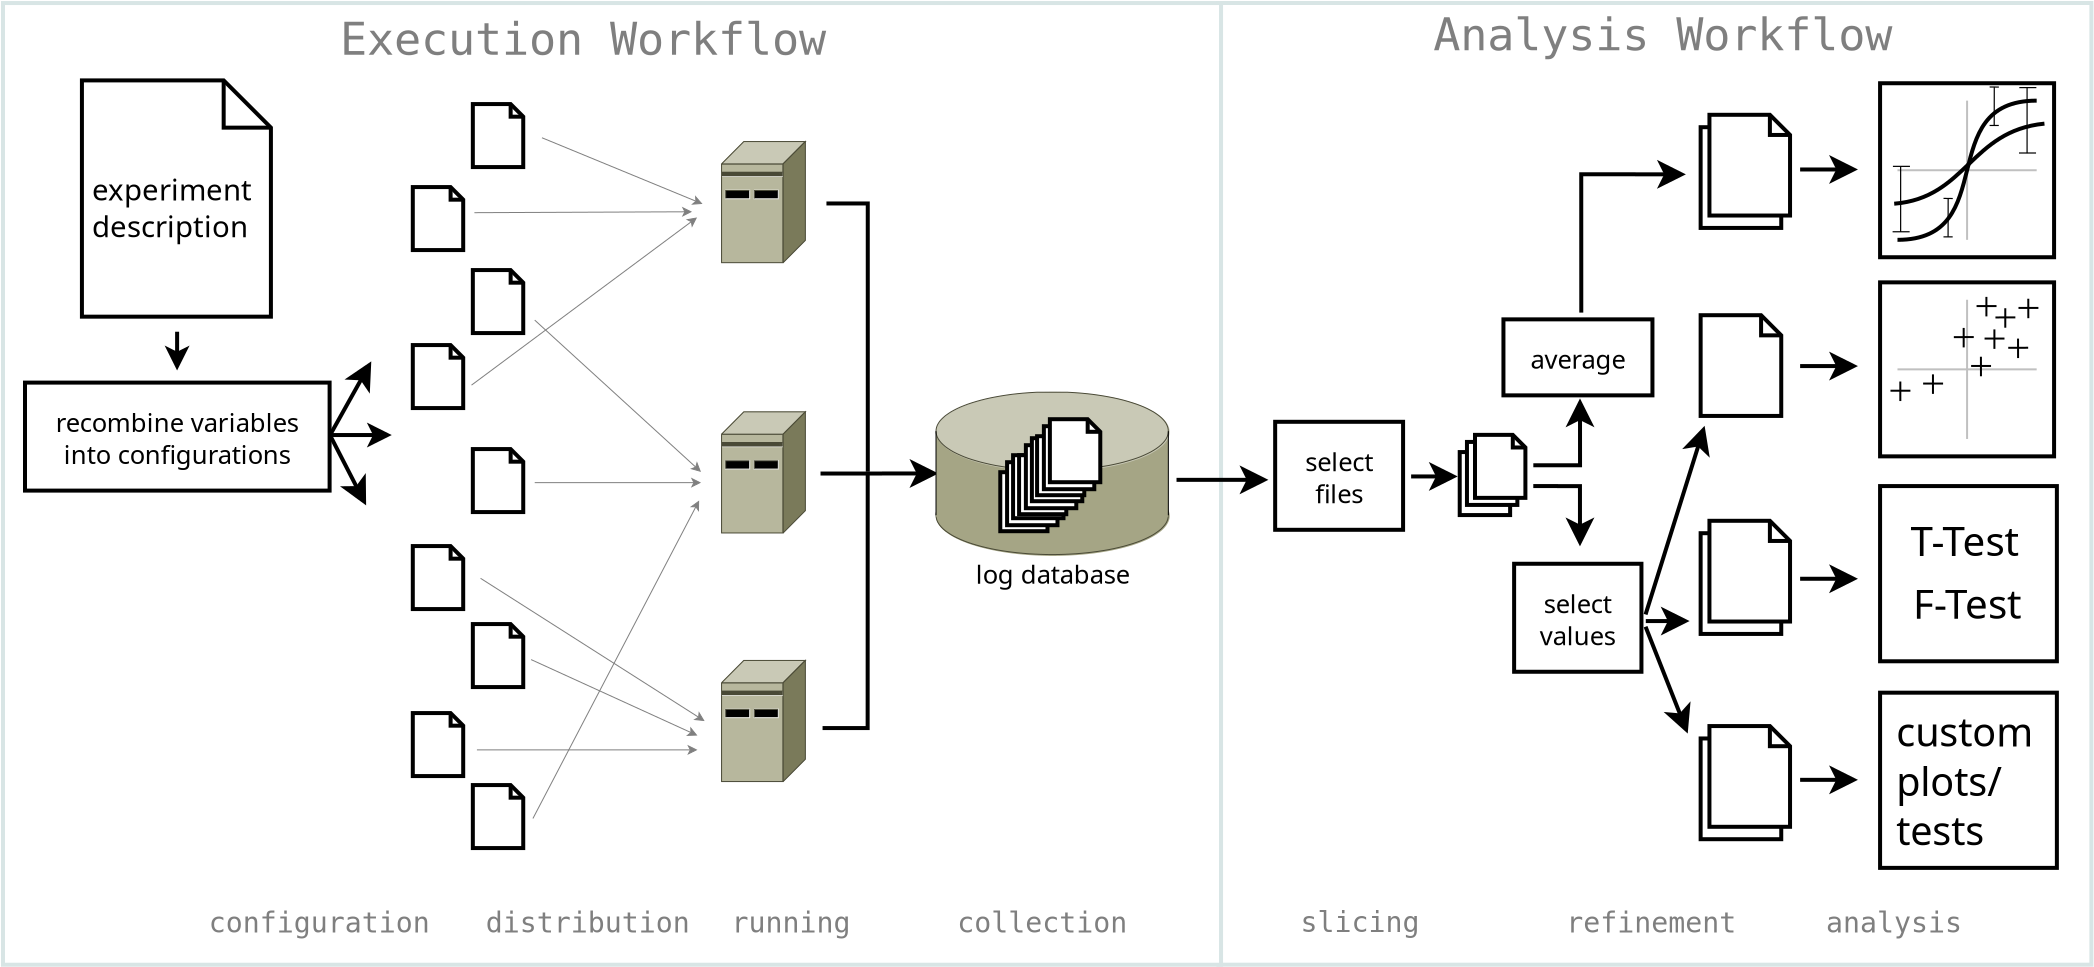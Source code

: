 <?xml version="1.0" encoding="UTF-8"?>
<dia:diagram xmlns:dia="http://www.lysator.liu.se/~alla/dia/">
  <dia:layer name="Background" visible="true" active="true">
    <dia:object type="Standard - Box" version="0" id="O0">
      <dia:attribute name="obj_pos">
        <dia:point val="28.941,0.002"/>
      </dia:attribute>
      <dia:attribute name="obj_bb">
        <dia:rectangle val="28.891,-0.048;50.817,24.094"/>
      </dia:attribute>
      <dia:attribute name="elem_corner">
        <dia:point val="28.941,0.002"/>
      </dia:attribute>
      <dia:attribute name="elem_width">
        <dia:real val="21.826"/>
      </dia:attribute>
      <dia:attribute name="elem_height">
        <dia:real val="24.042"/>
      </dia:attribute>
      <dia:attribute name="border_width">
        <dia:real val="0.1"/>
      </dia:attribute>
      <dia:attribute name="border_color">
        <dia:color val="#d8e5e5"/>
      </dia:attribute>
      <dia:attribute name="show_background">
        <dia:boolean val="true"/>
      </dia:attribute>
    </dia:object>
    <dia:object type="Standard - Box" version="0" id="O1">
      <dia:attribute name="obj_pos">
        <dia:point val="-1.443,0.003"/>
      </dia:attribute>
      <dia:attribute name="obj_bb">
        <dia:rectangle val="-1.493,-0.047;29.058,24.096"/>
      </dia:attribute>
      <dia:attribute name="elem_corner">
        <dia:point val="-1.443,0.003"/>
      </dia:attribute>
      <dia:attribute name="elem_width">
        <dia:real val="30.451"/>
      </dia:attribute>
      <dia:attribute name="elem_height">
        <dia:real val="24.042"/>
      </dia:attribute>
      <dia:attribute name="border_width">
        <dia:real val="0.1"/>
      </dia:attribute>
      <dia:attribute name="border_color">
        <dia:color val="#d8e5e5"/>
      </dia:attribute>
      <dia:attribute name="show_background">
        <dia:boolean val="true"/>
      </dia:attribute>
    </dia:object>
    <dia:object type="Standard - Text" version="1" id="O2">
      <dia:attribute name="obj_pos">
        <dia:point val="3.7,23.236"/>
      </dia:attribute>
      <dia:attribute name="obj_bb">
        <dia:rectangle val="3.7,22.581;9.65,23.403"/>
      </dia:attribute>
      <dia:attribute name="text">
        <dia:composite type="text">
          <dia:attribute name="string">
            <dia:string>#configuration #</dia:string>
          </dia:attribute>
          <dia:attribute name="font">
            <dia:font family="monospace" style="0" name="Courier"/>
          </dia:attribute>
          <dia:attribute name="height">
            <dia:real val="0.882"/>
          </dia:attribute>
          <dia:attribute name="pos">
            <dia:point val="3.7,23.236"/>
          </dia:attribute>
          <dia:attribute name="color">
            <dia:color val="#7f7f7f"/>
          </dia:attribute>
          <dia:attribute name="alignment">
            <dia:enum val="0"/>
          </dia:attribute>
        </dia:composite>
      </dia:attribute>
      <dia:attribute name="valign">
        <dia:enum val="3"/>
      </dia:attribute>
    </dia:object>
    <dia:object type="Standard - Text" version="1" id="O3">
      <dia:attribute name="obj_pos">
        <dia:point val="16.769,23.236"/>
      </dia:attribute>
      <dia:attribute name="obj_bb">
        <dia:rectangle val="16.769,22.581;20.169,23.403"/>
      </dia:attribute>
      <dia:attribute name="text">
        <dia:composite type="text">
          <dia:attribute name="string">
            <dia:string>#running #</dia:string>
          </dia:attribute>
          <dia:attribute name="font">
            <dia:font family="monospace" style="0" name="Courier"/>
          </dia:attribute>
          <dia:attribute name="height">
            <dia:real val="0.882"/>
          </dia:attribute>
          <dia:attribute name="pos">
            <dia:point val="16.769,23.236"/>
          </dia:attribute>
          <dia:attribute name="color">
            <dia:color val="#7f7f7f"/>
          </dia:attribute>
          <dia:attribute name="alignment">
            <dia:enum val="0"/>
          </dia:attribute>
        </dia:composite>
      </dia:attribute>
      <dia:attribute name="valign">
        <dia:enum val="3"/>
      </dia:attribute>
    </dia:object>
    <dia:object type="Standard - Text" version="1" id="O4">
      <dia:attribute name="obj_pos">
        <dia:point val="22.414,23.236"/>
      </dia:attribute>
      <dia:attribute name="obj_bb">
        <dia:rectangle val="22.414,22.581;27.089,23.403"/>
      </dia:attribute>
      <dia:attribute name="text">
        <dia:composite type="text">
          <dia:attribute name="string">
            <dia:string>#collection #</dia:string>
          </dia:attribute>
          <dia:attribute name="font">
            <dia:font family="monospace" style="0" name="Courier"/>
          </dia:attribute>
          <dia:attribute name="height">
            <dia:real val="0.882"/>
          </dia:attribute>
          <dia:attribute name="pos">
            <dia:point val="22.414,23.236"/>
          </dia:attribute>
          <dia:attribute name="color">
            <dia:color val="#7f7f7f"/>
          </dia:attribute>
          <dia:attribute name="alignment">
            <dia:enum val="0"/>
          </dia:attribute>
        </dia:composite>
      </dia:attribute>
      <dia:attribute name="valign">
        <dia:enum val="3"/>
      </dia:attribute>
    </dia:object>
    <dia:object type="Standard - Text" version="1" id="O5">
      <dia:attribute name="obj_pos">
        <dia:point val="37.637,23.236"/>
      </dia:attribute>
      <dia:attribute name="obj_bb">
        <dia:rectangle val="37.637,22.581;41.887,23.403"/>
      </dia:attribute>
      <dia:attribute name="text">
        <dia:composite type="text">
          <dia:attribute name="string">
            <dia:string>#refinement#</dia:string>
          </dia:attribute>
          <dia:attribute name="font">
            <dia:font family="monospace" style="0" name="Courier"/>
          </dia:attribute>
          <dia:attribute name="height">
            <dia:real val="0.882"/>
          </dia:attribute>
          <dia:attribute name="pos">
            <dia:point val="37.637,23.236"/>
          </dia:attribute>
          <dia:attribute name="color">
            <dia:color val="#7f7f7f"/>
          </dia:attribute>
          <dia:attribute name="alignment">
            <dia:enum val="0"/>
          </dia:attribute>
        </dia:composite>
      </dia:attribute>
      <dia:attribute name="valign">
        <dia:enum val="3"/>
      </dia:attribute>
    </dia:object>
    <dia:object type="Standard - Text" version="1" id="O6">
      <dia:attribute name="obj_pos">
        <dia:point val="44.13,23.236"/>
      </dia:attribute>
      <dia:attribute name="obj_bb">
        <dia:rectangle val="44.13,22.581;47.53,23.403"/>
      </dia:attribute>
      <dia:attribute name="text">
        <dia:composite type="text">
          <dia:attribute name="string">
            <dia:string>#analysis#</dia:string>
          </dia:attribute>
          <dia:attribute name="font">
            <dia:font family="monospace" style="0" name="Courier"/>
          </dia:attribute>
          <dia:attribute name="height">
            <dia:real val="0.882"/>
          </dia:attribute>
          <dia:attribute name="pos">
            <dia:point val="44.13,23.236"/>
          </dia:attribute>
          <dia:attribute name="color">
            <dia:color val="#7f7f7f"/>
          </dia:attribute>
          <dia:attribute name="alignment">
            <dia:enum val="0"/>
          </dia:attribute>
        </dia:composite>
      </dia:attribute>
      <dia:attribute name="valign">
        <dia:enum val="3"/>
      </dia:attribute>
    </dia:object>
    <dia:object type="Cybernetics - sigmoid" version="1" id="O7">
      <dia:attribute name="obj_pos">
        <dia:point val="45.484,2.008"/>
      </dia:attribute>
      <dia:attribute name="obj_bb">
        <dia:rectangle val="45.434,1.958;49.884,6.408"/>
      </dia:attribute>
      <dia:attribute name="meta">
        <dia:composite type="dict"/>
      </dia:attribute>
      <dia:attribute name="elem_corner">
        <dia:point val="45.484,2.008"/>
      </dia:attribute>
      <dia:attribute name="elem_width">
        <dia:real val="4.35"/>
      </dia:attribute>
      <dia:attribute name="elem_height">
        <dia:real val="4.35"/>
      </dia:attribute>
      <dia:attribute name="line_width">
        <dia:real val="0.1"/>
      </dia:attribute>
      <dia:attribute name="line_colour">
        <dia:color val="#000000"/>
      </dia:attribute>
      <dia:attribute name="fill_colour">
        <dia:color val="#ffffff"/>
      </dia:attribute>
      <dia:attribute name="show_background">
        <dia:boolean val="true"/>
      </dia:attribute>
      <dia:attribute name="line_style">
        <dia:enum val="0"/>
        <dia:real val="1"/>
      </dia:attribute>
      <dia:attribute name="flip_horizontal">
        <dia:boolean val="false"/>
      </dia:attribute>
      <dia:attribute name="flip_vertical">
        <dia:boolean val="false"/>
      </dia:attribute>
      <dia:attribute name="subscale">
        <dia:real val="1"/>
      </dia:attribute>
    </dia:object>
    <dia:object type="Filesystem - File" version="1" id="O8">
      <dia:attribute name="obj_pos">
        <dia:point val="0.53,1.937"/>
      </dia:attribute>
      <dia:attribute name="obj_bb">
        <dia:rectangle val="0.48,1.887;5.326,7.893"/>
      </dia:attribute>
      <dia:attribute name="meta">
        <dia:composite type="dict"/>
      </dia:attribute>
      <dia:attribute name="elem_corner">
        <dia:point val="0.53,1.937"/>
      </dia:attribute>
      <dia:attribute name="elem_width">
        <dia:real val="4.725"/>
      </dia:attribute>
      <dia:attribute name="elem_height">
        <dia:real val="5.906"/>
      </dia:attribute>
      <dia:attribute name="line_width">
        <dia:real val="0.1"/>
      </dia:attribute>
      <dia:attribute name="line_colour">
        <dia:color val="#000000"/>
      </dia:attribute>
      <dia:attribute name="fill_colour">
        <dia:color val="#ffffff"/>
      </dia:attribute>
      <dia:attribute name="show_background">
        <dia:boolean val="true"/>
      </dia:attribute>
      <dia:attribute name="line_style">
        <dia:enum val="0"/>
        <dia:real val="1"/>
      </dia:attribute>
      <dia:attribute name="flip_horizontal">
        <dia:boolean val="false"/>
      </dia:attribute>
      <dia:attribute name="flip_vertical">
        <dia:boolean val="false"/>
      </dia:attribute>
      <dia:attribute name="subscale">
        <dia:real val="1"/>
      </dia:attribute>
    </dia:object>
    <dia:object type="Filesystem - File" version="1" id="O9">
      <dia:attribute name="obj_pos">
        <dia:point val="8.802,4.604"/>
      </dia:attribute>
      <dia:attribute name="obj_bb">
        <dia:rectangle val="8.752,4.554;10.133,6.229"/>
      </dia:attribute>
      <dia:attribute name="meta">
        <dia:composite type="dict"/>
      </dia:attribute>
      <dia:attribute name="elem_corner">
        <dia:point val="8.802,4.604"/>
      </dia:attribute>
      <dia:attribute name="elem_width">
        <dia:real val="1.26"/>
      </dia:attribute>
      <dia:attribute name="elem_height">
        <dia:real val="1.575"/>
      </dia:attribute>
      <dia:attribute name="line_width">
        <dia:real val="0.1"/>
      </dia:attribute>
      <dia:attribute name="line_colour">
        <dia:color val="#000000"/>
      </dia:attribute>
      <dia:attribute name="fill_colour">
        <dia:color val="#ffffff"/>
      </dia:attribute>
      <dia:attribute name="show_background">
        <dia:boolean val="true"/>
      </dia:attribute>
      <dia:attribute name="line_style">
        <dia:enum val="0"/>
        <dia:real val="1"/>
      </dia:attribute>
      <dia:attribute name="flip_horizontal">
        <dia:boolean val="false"/>
      </dia:attribute>
      <dia:attribute name="flip_vertical">
        <dia:boolean val="false"/>
      </dia:attribute>
      <dia:attribute name="subscale">
        <dia:real val="1"/>
      </dia:attribute>
    </dia:object>
    <dia:object type="Filesystem - File" version="1" id="O10">
      <dia:attribute name="obj_pos">
        <dia:point val="8.802,8.554"/>
      </dia:attribute>
      <dia:attribute name="obj_bb">
        <dia:rectangle val="8.752,8.504;10.133,10.179"/>
      </dia:attribute>
      <dia:attribute name="meta">
        <dia:composite type="dict"/>
      </dia:attribute>
      <dia:attribute name="elem_corner">
        <dia:point val="8.802,8.554"/>
      </dia:attribute>
      <dia:attribute name="elem_width">
        <dia:real val="1.26"/>
      </dia:attribute>
      <dia:attribute name="elem_height">
        <dia:real val="1.575"/>
      </dia:attribute>
      <dia:attribute name="line_width">
        <dia:real val="0.1"/>
      </dia:attribute>
      <dia:attribute name="line_colour">
        <dia:color val="#000000"/>
      </dia:attribute>
      <dia:attribute name="fill_colour">
        <dia:color val="#ffffff"/>
      </dia:attribute>
      <dia:attribute name="show_background">
        <dia:boolean val="true"/>
      </dia:attribute>
      <dia:attribute name="line_style">
        <dia:enum val="0"/>
        <dia:real val="1"/>
      </dia:attribute>
      <dia:attribute name="flip_horizontal">
        <dia:boolean val="false"/>
      </dia:attribute>
      <dia:attribute name="flip_vertical">
        <dia:boolean val="false"/>
      </dia:attribute>
      <dia:attribute name="subscale">
        <dia:real val="1"/>
      </dia:attribute>
    </dia:object>
    <dia:object type="Filesystem - File" version="1" id="O11">
      <dia:attribute name="obj_pos">
        <dia:point val="10.303,2.529"/>
      </dia:attribute>
      <dia:attribute name="obj_bb">
        <dia:rectangle val="10.252,2.479;11.633,4.154"/>
      </dia:attribute>
      <dia:attribute name="meta">
        <dia:composite type="dict"/>
      </dia:attribute>
      <dia:attribute name="elem_corner">
        <dia:point val="10.303,2.529"/>
      </dia:attribute>
      <dia:attribute name="elem_width">
        <dia:real val="1.26"/>
      </dia:attribute>
      <dia:attribute name="elem_height">
        <dia:real val="1.575"/>
      </dia:attribute>
      <dia:attribute name="line_width">
        <dia:real val="0.1"/>
      </dia:attribute>
      <dia:attribute name="line_colour">
        <dia:color val="#000000"/>
      </dia:attribute>
      <dia:attribute name="fill_colour">
        <dia:color val="#ffffff"/>
      </dia:attribute>
      <dia:attribute name="show_background">
        <dia:boolean val="true"/>
      </dia:attribute>
      <dia:attribute name="line_style">
        <dia:enum val="0"/>
        <dia:real val="1"/>
      </dia:attribute>
      <dia:attribute name="flip_horizontal">
        <dia:boolean val="false"/>
      </dia:attribute>
      <dia:attribute name="flip_vertical">
        <dia:boolean val="false"/>
      </dia:attribute>
      <dia:attribute name="subscale">
        <dia:real val="1"/>
      </dia:attribute>
    </dia:object>
    <dia:object type="Filesystem - File" version="1" id="O12">
      <dia:attribute name="obj_pos">
        <dia:point val="10.303,11.154"/>
      </dia:attribute>
      <dia:attribute name="obj_bb">
        <dia:rectangle val="10.252,11.104;11.633,12.779"/>
      </dia:attribute>
      <dia:attribute name="meta">
        <dia:composite type="dict"/>
      </dia:attribute>
      <dia:attribute name="elem_corner">
        <dia:point val="10.303,11.154"/>
      </dia:attribute>
      <dia:attribute name="elem_width">
        <dia:real val="1.26"/>
      </dia:attribute>
      <dia:attribute name="elem_height">
        <dia:real val="1.575"/>
      </dia:attribute>
      <dia:attribute name="line_width">
        <dia:real val="0.1"/>
      </dia:attribute>
      <dia:attribute name="line_colour">
        <dia:color val="#000000"/>
      </dia:attribute>
      <dia:attribute name="fill_colour">
        <dia:color val="#ffffff"/>
      </dia:attribute>
      <dia:attribute name="show_background">
        <dia:boolean val="true"/>
      </dia:attribute>
      <dia:attribute name="line_style">
        <dia:enum val="0"/>
        <dia:real val="1"/>
      </dia:attribute>
      <dia:attribute name="flip_horizontal">
        <dia:boolean val="false"/>
      </dia:attribute>
      <dia:attribute name="flip_vertical">
        <dia:boolean val="false"/>
      </dia:attribute>
      <dia:attribute name="subscale">
        <dia:real val="1"/>
      </dia:attribute>
    </dia:object>
    <dia:object type="Filesystem - File" version="1" id="O13">
      <dia:attribute name="obj_pos">
        <dia:point val="8.802,13.579"/>
      </dia:attribute>
      <dia:attribute name="obj_bb">
        <dia:rectangle val="8.752,13.529;10.133,15.204"/>
      </dia:attribute>
      <dia:attribute name="meta">
        <dia:composite type="dict"/>
      </dia:attribute>
      <dia:attribute name="elem_corner">
        <dia:point val="8.802,13.579"/>
      </dia:attribute>
      <dia:attribute name="elem_width">
        <dia:real val="1.26"/>
      </dia:attribute>
      <dia:attribute name="elem_height">
        <dia:real val="1.575"/>
      </dia:attribute>
      <dia:attribute name="line_width">
        <dia:real val="0.1"/>
      </dia:attribute>
      <dia:attribute name="line_colour">
        <dia:color val="#000000"/>
      </dia:attribute>
      <dia:attribute name="fill_colour">
        <dia:color val="#ffffff"/>
      </dia:attribute>
      <dia:attribute name="show_background">
        <dia:boolean val="true"/>
      </dia:attribute>
      <dia:attribute name="line_style">
        <dia:enum val="0"/>
        <dia:real val="1"/>
      </dia:attribute>
      <dia:attribute name="flip_horizontal">
        <dia:boolean val="false"/>
      </dia:attribute>
      <dia:attribute name="flip_vertical">
        <dia:boolean val="false"/>
      </dia:attribute>
      <dia:attribute name="subscale">
        <dia:real val="1"/>
      </dia:attribute>
    </dia:object>
    <dia:object type="Filesystem - File" version="1" id="O14">
      <dia:attribute name="obj_pos">
        <dia:point val="10.303,15.529"/>
      </dia:attribute>
      <dia:attribute name="obj_bb">
        <dia:rectangle val="10.252,15.479;11.633,17.154"/>
      </dia:attribute>
      <dia:attribute name="meta">
        <dia:composite type="dict"/>
      </dia:attribute>
      <dia:attribute name="elem_corner">
        <dia:point val="10.303,15.529"/>
      </dia:attribute>
      <dia:attribute name="elem_width">
        <dia:real val="1.26"/>
      </dia:attribute>
      <dia:attribute name="elem_height">
        <dia:real val="1.575"/>
      </dia:attribute>
      <dia:attribute name="line_width">
        <dia:real val="0.1"/>
      </dia:attribute>
      <dia:attribute name="line_colour">
        <dia:color val="#000000"/>
      </dia:attribute>
      <dia:attribute name="fill_colour">
        <dia:color val="#ffffff"/>
      </dia:attribute>
      <dia:attribute name="show_background">
        <dia:boolean val="true"/>
      </dia:attribute>
      <dia:attribute name="line_style">
        <dia:enum val="0"/>
        <dia:real val="1"/>
      </dia:attribute>
      <dia:attribute name="flip_horizontal">
        <dia:boolean val="false"/>
      </dia:attribute>
      <dia:attribute name="flip_vertical">
        <dia:boolean val="false"/>
      </dia:attribute>
      <dia:attribute name="subscale">
        <dia:real val="1"/>
      </dia:attribute>
    </dia:object>
    <dia:object type="Filesystem - File" version="1" id="O15">
      <dia:attribute name="obj_pos">
        <dia:point val="8.802,17.754"/>
      </dia:attribute>
      <dia:attribute name="obj_bb">
        <dia:rectangle val="8.752,17.704;10.133,19.379"/>
      </dia:attribute>
      <dia:attribute name="meta">
        <dia:composite type="dict"/>
      </dia:attribute>
      <dia:attribute name="elem_corner">
        <dia:point val="8.802,17.754"/>
      </dia:attribute>
      <dia:attribute name="elem_width">
        <dia:real val="1.26"/>
      </dia:attribute>
      <dia:attribute name="elem_height">
        <dia:real val="1.575"/>
      </dia:attribute>
      <dia:attribute name="line_width">
        <dia:real val="0.1"/>
      </dia:attribute>
      <dia:attribute name="line_colour">
        <dia:color val="#000000"/>
      </dia:attribute>
      <dia:attribute name="fill_colour">
        <dia:color val="#ffffff"/>
      </dia:attribute>
      <dia:attribute name="show_background">
        <dia:boolean val="true"/>
      </dia:attribute>
      <dia:attribute name="line_style">
        <dia:enum val="0"/>
        <dia:real val="1"/>
      </dia:attribute>
      <dia:attribute name="flip_horizontal">
        <dia:boolean val="false"/>
      </dia:attribute>
      <dia:attribute name="flip_vertical">
        <dia:boolean val="false"/>
      </dia:attribute>
      <dia:attribute name="subscale">
        <dia:real val="1"/>
      </dia:attribute>
    </dia:object>
    <dia:object type="Filesystem - File" version="1" id="O16">
      <dia:attribute name="obj_pos">
        <dia:point val="10.303,6.679"/>
      </dia:attribute>
      <dia:attribute name="obj_bb">
        <dia:rectangle val="10.252,6.629;11.633,8.304"/>
      </dia:attribute>
      <dia:attribute name="meta">
        <dia:composite type="dict"/>
      </dia:attribute>
      <dia:attribute name="elem_corner">
        <dia:point val="10.303,6.679"/>
      </dia:attribute>
      <dia:attribute name="elem_width">
        <dia:real val="1.26"/>
      </dia:attribute>
      <dia:attribute name="elem_height">
        <dia:real val="1.575"/>
      </dia:attribute>
      <dia:attribute name="line_width">
        <dia:real val="0.1"/>
      </dia:attribute>
      <dia:attribute name="line_colour">
        <dia:color val="#000000"/>
      </dia:attribute>
      <dia:attribute name="fill_colour">
        <dia:color val="#ffffff"/>
      </dia:attribute>
      <dia:attribute name="show_background">
        <dia:boolean val="true"/>
      </dia:attribute>
      <dia:attribute name="line_style">
        <dia:enum val="0"/>
        <dia:real val="1"/>
      </dia:attribute>
      <dia:attribute name="flip_horizontal">
        <dia:boolean val="false"/>
      </dia:attribute>
      <dia:attribute name="flip_vertical">
        <dia:boolean val="false"/>
      </dia:attribute>
      <dia:attribute name="subscale">
        <dia:real val="1"/>
      </dia:attribute>
    </dia:object>
    <dia:object type="Filesystem - File" version="1" id="O17">
      <dia:attribute name="obj_pos">
        <dia:point val="10.303,19.554"/>
      </dia:attribute>
      <dia:attribute name="obj_bb">
        <dia:rectangle val="10.252,19.504;11.633,21.179"/>
      </dia:attribute>
      <dia:attribute name="meta">
        <dia:composite type="dict"/>
      </dia:attribute>
      <dia:attribute name="elem_corner">
        <dia:point val="10.303,19.554"/>
      </dia:attribute>
      <dia:attribute name="elem_width">
        <dia:real val="1.26"/>
      </dia:attribute>
      <dia:attribute name="elem_height">
        <dia:real val="1.575"/>
      </dia:attribute>
      <dia:attribute name="line_width">
        <dia:real val="0.1"/>
      </dia:attribute>
      <dia:attribute name="line_colour">
        <dia:color val="#000000"/>
      </dia:attribute>
      <dia:attribute name="fill_colour">
        <dia:color val="#ffffff"/>
      </dia:attribute>
      <dia:attribute name="show_background">
        <dia:boolean val="true"/>
      </dia:attribute>
      <dia:attribute name="line_style">
        <dia:enum val="0"/>
        <dia:real val="1"/>
      </dia:attribute>
      <dia:attribute name="flip_horizontal">
        <dia:boolean val="false"/>
      </dia:attribute>
      <dia:attribute name="flip_vertical">
        <dia:boolean val="false"/>
      </dia:attribute>
      <dia:attribute name="subscale">
        <dia:real val="1"/>
      </dia:attribute>
    </dia:object>
    <dia:object type="Filesystem - File" version="1" id="O18">
      <dia:attribute name="obj_pos">
        <dia:point val="40.998,7.807"/>
      </dia:attribute>
      <dia:attribute name="obj_bb">
        <dia:rectangle val="40.948,7.757;43.084,10.375"/>
      </dia:attribute>
      <dia:attribute name="meta">
        <dia:composite type="dict"/>
      </dia:attribute>
      <dia:attribute name="elem_corner">
        <dia:point val="40.998,7.807"/>
      </dia:attribute>
      <dia:attribute name="elem_width">
        <dia:real val="2.015"/>
      </dia:attribute>
      <dia:attribute name="elem_height">
        <dia:real val="2.519"/>
      </dia:attribute>
      <dia:attribute name="line_width">
        <dia:real val="0.1"/>
      </dia:attribute>
      <dia:attribute name="line_colour">
        <dia:color val="#000000"/>
      </dia:attribute>
      <dia:attribute name="fill_colour">
        <dia:color val="#ffffff"/>
      </dia:attribute>
      <dia:attribute name="show_background">
        <dia:boolean val="true"/>
      </dia:attribute>
      <dia:attribute name="line_style">
        <dia:enum val="0"/>
        <dia:real val="1"/>
      </dia:attribute>
      <dia:attribute name="flip_horizontal">
        <dia:boolean val="false"/>
      </dia:attribute>
      <dia:attribute name="flip_vertical">
        <dia:boolean val="false"/>
      </dia:attribute>
      <dia:attribute name="subscale">
        <dia:real val="1"/>
      </dia:attribute>
    </dia:object>
    <dia:object type="Cisco - IBM Mini (AS400)" version="1" id="O19">
      <dia:attribute name="obj_pos">
        <dia:point val="16.513,3.458"/>
      </dia:attribute>
      <dia:attribute name="obj_bb">
        <dia:rectangle val="16.512,3.457;18.617,6.495"/>
      </dia:attribute>
      <dia:attribute name="meta">
        <dia:composite type="dict"/>
      </dia:attribute>
      <dia:attribute name="elem_corner">
        <dia:point val="16.513,3.458"/>
      </dia:attribute>
      <dia:attribute name="elem_width">
        <dia:real val="2.103"/>
      </dia:attribute>
      <dia:attribute name="elem_height">
        <dia:real val="3.036"/>
      </dia:attribute>
      <dia:attribute name="line_width">
        <dia:real val="0.1"/>
      </dia:attribute>
      <dia:attribute name="line_colour">
        <dia:color val="#000000"/>
      </dia:attribute>
      <dia:attribute name="fill_colour">
        <dia:color val="#ffffff"/>
      </dia:attribute>
      <dia:attribute name="show_background">
        <dia:boolean val="true"/>
      </dia:attribute>
      <dia:attribute name="line_style">
        <dia:enum val="0"/>
        <dia:real val="1"/>
      </dia:attribute>
      <dia:attribute name="flip_horizontal">
        <dia:boolean val="false"/>
      </dia:attribute>
      <dia:attribute name="flip_vertical">
        <dia:boolean val="false"/>
      </dia:attribute>
      <dia:attribute name="subscale">
        <dia:real val="1"/>
      </dia:attribute>
    </dia:object>
    <dia:object type="Cisco - IBM Mini (AS400)" version="1" id="O20">
      <dia:attribute name="obj_pos">
        <dia:point val="16.513,10.215"/>
      </dia:attribute>
      <dia:attribute name="obj_bb">
        <dia:rectangle val="16.512,10.214;18.617,13.252"/>
      </dia:attribute>
      <dia:attribute name="meta">
        <dia:composite type="dict"/>
      </dia:attribute>
      <dia:attribute name="elem_corner">
        <dia:point val="16.513,10.215"/>
      </dia:attribute>
      <dia:attribute name="elem_width">
        <dia:real val="2.103"/>
      </dia:attribute>
      <dia:attribute name="elem_height">
        <dia:real val="3.036"/>
      </dia:attribute>
      <dia:attribute name="line_width">
        <dia:real val="0.1"/>
      </dia:attribute>
      <dia:attribute name="line_colour">
        <dia:color val="#000000"/>
      </dia:attribute>
      <dia:attribute name="fill_colour">
        <dia:color val="#ffffff"/>
      </dia:attribute>
      <dia:attribute name="show_background">
        <dia:boolean val="true"/>
      </dia:attribute>
      <dia:attribute name="line_style">
        <dia:enum val="0"/>
        <dia:real val="1"/>
      </dia:attribute>
      <dia:attribute name="flip_horizontal">
        <dia:boolean val="false"/>
      </dia:attribute>
      <dia:attribute name="flip_vertical">
        <dia:boolean val="false"/>
      </dia:attribute>
      <dia:attribute name="subscale">
        <dia:real val="1"/>
      </dia:attribute>
    </dia:object>
    <dia:object type="Cisco - IBM Mini (AS400)" version="1" id="O21">
      <dia:attribute name="obj_pos">
        <dia:point val="16.513,16.43"/>
      </dia:attribute>
      <dia:attribute name="obj_bb">
        <dia:rectangle val="16.512,16.428;18.617,19.466"/>
      </dia:attribute>
      <dia:attribute name="meta">
        <dia:composite type="dict"/>
      </dia:attribute>
      <dia:attribute name="elem_corner">
        <dia:point val="16.513,16.43"/>
      </dia:attribute>
      <dia:attribute name="elem_width">
        <dia:real val="2.103"/>
      </dia:attribute>
      <dia:attribute name="elem_height">
        <dia:real val="3.036"/>
      </dia:attribute>
      <dia:attribute name="line_width">
        <dia:real val="0.1"/>
      </dia:attribute>
      <dia:attribute name="line_colour">
        <dia:color val="#000000"/>
      </dia:attribute>
      <dia:attribute name="fill_colour">
        <dia:color val="#ffffff"/>
      </dia:attribute>
      <dia:attribute name="show_background">
        <dia:boolean val="true"/>
      </dia:attribute>
      <dia:attribute name="line_style">
        <dia:enum val="0"/>
        <dia:real val="1"/>
      </dia:attribute>
      <dia:attribute name="flip_horizontal">
        <dia:boolean val="false"/>
      </dia:attribute>
      <dia:attribute name="flip_vertical">
        <dia:boolean val="false"/>
      </dia:attribute>
      <dia:attribute name="subscale">
        <dia:real val="1"/>
      </dia:attribute>
    </dia:object>
    <dia:group>
      <dia:object type="Cybernetics - empty-func" version="1" id="O22">
        <dia:attribute name="obj_pos">
          <dia:point val="45.484,6.986"/>
        </dia:attribute>
        <dia:attribute name="obj_bb">
          <dia:rectangle val="45.434,6.936;49.884,11.386"/>
        </dia:attribute>
        <dia:attribute name="meta">
          <dia:composite type="dict"/>
        </dia:attribute>
        <dia:attribute name="elem_corner">
          <dia:point val="45.484,6.986"/>
        </dia:attribute>
        <dia:attribute name="elem_width">
          <dia:real val="4.35"/>
        </dia:attribute>
        <dia:attribute name="elem_height">
          <dia:real val="4.35"/>
        </dia:attribute>
        <dia:attribute name="line_width">
          <dia:real val="0.1"/>
        </dia:attribute>
        <dia:attribute name="line_colour">
          <dia:color val="#000000"/>
        </dia:attribute>
        <dia:attribute name="fill_colour">
          <dia:color val="#ffffff"/>
        </dia:attribute>
        <dia:attribute name="show_background">
          <dia:boolean val="true"/>
        </dia:attribute>
        <dia:attribute name="line_style">
          <dia:enum val="0"/>
          <dia:real val="1"/>
        </dia:attribute>
        <dia:attribute name="flip_horizontal">
          <dia:boolean val="false"/>
        </dia:attribute>
        <dia:attribute name="flip_vertical">
          <dia:boolean val="false"/>
        </dia:attribute>
        <dia:attribute name="subscale">
          <dia:real val="1"/>
        </dia:attribute>
      </dia:object>
      <dia:group>
        <dia:object type="Standard - Line" version="0" id="O23">
          <dia:attribute name="obj_pos">
            <dia:point val="47.896,7.579"/>
          </dia:attribute>
          <dia:attribute name="obj_bb">
            <dia:rectangle val="47.871,7.554;48.42,7.604"/>
          </dia:attribute>
          <dia:attribute name="conn_endpoints">
            <dia:point val="47.896,7.579"/>
            <dia:point val="48.395,7.579"/>
          </dia:attribute>
          <dia:attribute name="numcp">
            <dia:int val="1"/>
          </dia:attribute>
          <dia:attribute name="line_width">
            <dia:real val="0.05"/>
          </dia:attribute>
        </dia:object>
        <dia:object type="Standard - Line" version="0" id="O24">
          <dia:attribute name="obj_pos">
            <dia:point val="48.142,7.837"/>
          </dia:attribute>
          <dia:attribute name="obj_bb">
            <dia:rectangle val="48.117,7.324;48.167,7.862"/>
          </dia:attribute>
          <dia:attribute name="conn_endpoints">
            <dia:point val="48.142,7.837"/>
            <dia:point val="48.142,7.349"/>
          </dia:attribute>
          <dia:attribute name="numcp">
            <dia:int val="1"/>
          </dia:attribute>
          <dia:attribute name="line_width">
            <dia:real val="0.05"/>
          </dia:attribute>
        </dia:object>
      </dia:group>
      <dia:group>
        <dia:object type="Standard - Line" version="0" id="O25">
          <dia:attribute name="obj_pos">
            <dia:point val="46.56,9.516"/>
          </dia:attribute>
          <dia:attribute name="obj_bb">
            <dia:rectangle val="46.535,9.491;47.084,9.541"/>
          </dia:attribute>
          <dia:attribute name="conn_endpoints">
            <dia:point val="46.56,9.516"/>
            <dia:point val="47.059,9.516"/>
          </dia:attribute>
          <dia:attribute name="numcp">
            <dia:int val="1"/>
          </dia:attribute>
          <dia:attribute name="line_width">
            <dia:real val="0.05"/>
          </dia:attribute>
        </dia:object>
        <dia:object type="Standard - Line" version="0" id="O26">
          <dia:attribute name="obj_pos">
            <dia:point val="46.806,9.774"/>
          </dia:attribute>
          <dia:attribute name="obj_bb">
            <dia:rectangle val="46.781,9.261;46.831,9.799"/>
          </dia:attribute>
          <dia:attribute name="conn_endpoints">
            <dia:point val="46.806,9.774"/>
            <dia:point val="46.806,9.286"/>
          </dia:attribute>
          <dia:attribute name="numcp">
            <dia:int val="1"/>
          </dia:attribute>
          <dia:attribute name="line_width">
            <dia:real val="0.05"/>
          </dia:attribute>
        </dia:object>
      </dia:group>
      <dia:group>
        <dia:object type="Standard - Line" version="0" id="O27">
          <dia:attribute name="obj_pos">
            <dia:point val="48.096,8.391"/>
          </dia:attribute>
          <dia:attribute name="obj_bb">
            <dia:rectangle val="48.071,8.366;48.619,8.416"/>
          </dia:attribute>
          <dia:attribute name="conn_endpoints">
            <dia:point val="48.096,8.391"/>
            <dia:point val="48.594,8.391"/>
          </dia:attribute>
          <dia:attribute name="numcp">
            <dia:int val="1"/>
          </dia:attribute>
          <dia:attribute name="line_width">
            <dia:real val="0.05"/>
          </dia:attribute>
        </dia:object>
        <dia:object type="Standard - Line" version="0" id="O28">
          <dia:attribute name="obj_pos">
            <dia:point val="48.342,8.649"/>
          </dia:attribute>
          <dia:attribute name="obj_bb">
            <dia:rectangle val="48.316,8.136;48.367,8.674"/>
          </dia:attribute>
          <dia:attribute name="conn_endpoints">
            <dia:point val="48.342,8.649"/>
            <dia:point val="48.342,8.162"/>
          </dia:attribute>
          <dia:attribute name="numcp">
            <dia:int val="1"/>
          </dia:attribute>
          <dia:attribute name="line_width">
            <dia:real val="0.05"/>
          </dia:attribute>
        </dia:object>
      </dia:group>
      <dia:group>
        <dia:object type="Standard - Line" version="0" id="O29">
          <dia:attribute name="obj_pos">
            <dia:point val="47.328,8.355"/>
          </dia:attribute>
          <dia:attribute name="obj_bb">
            <dia:rectangle val="47.303,8.329;47.851,8.38"/>
          </dia:attribute>
          <dia:attribute name="conn_endpoints">
            <dia:point val="47.328,8.355"/>
            <dia:point val="47.826,8.354"/>
          </dia:attribute>
          <dia:attribute name="numcp">
            <dia:int val="1"/>
          </dia:attribute>
          <dia:attribute name="line_width">
            <dia:real val="0.05"/>
          </dia:attribute>
        </dia:object>
        <dia:object type="Standard - Line" version="0" id="O30">
          <dia:attribute name="obj_pos">
            <dia:point val="47.574,8.612"/>
          </dia:attribute>
          <dia:attribute name="obj_bb">
            <dia:rectangle val="47.548,8.1;47.599,8.637"/>
          </dia:attribute>
          <dia:attribute name="conn_endpoints">
            <dia:point val="47.574,8.612"/>
            <dia:point val="47.574,8.125"/>
          </dia:attribute>
          <dia:attribute name="numcp">
            <dia:int val="1"/>
          </dia:attribute>
          <dia:attribute name="line_width">
            <dia:real val="0.05"/>
          </dia:attribute>
        </dia:object>
      </dia:group>
      <dia:group>
        <dia:object type="Standard - Line" version="0" id="O31">
          <dia:attribute name="obj_pos">
            <dia:point val="48.688,8.622"/>
          </dia:attribute>
          <dia:attribute name="obj_bb">
            <dia:rectangle val="48.663,8.596;49.211,8.647"/>
          </dia:attribute>
          <dia:attribute name="conn_endpoints">
            <dia:point val="48.688,8.622"/>
            <dia:point val="49.186,8.621"/>
          </dia:attribute>
          <dia:attribute name="numcp">
            <dia:int val="1"/>
          </dia:attribute>
          <dia:attribute name="line_width">
            <dia:real val="0.05"/>
          </dia:attribute>
        </dia:object>
        <dia:object type="Standard - Line" version="0" id="O32">
          <dia:attribute name="obj_pos">
            <dia:point val="48.934,8.879"/>
          </dia:attribute>
          <dia:attribute name="obj_bb">
            <dia:rectangle val="48.908,8.367;48.959,8.904"/>
          </dia:attribute>
          <dia:attribute name="conn_endpoints">
            <dia:point val="48.934,8.879"/>
            <dia:point val="48.933,8.392"/>
          </dia:attribute>
          <dia:attribute name="numcp">
            <dia:int val="1"/>
          </dia:attribute>
          <dia:attribute name="line_width">
            <dia:real val="0.05"/>
          </dia:attribute>
        </dia:object>
      </dia:group>
      <dia:group>
        <dia:object type="Standard - Line" version="0" id="O33">
          <dia:attribute name="obj_pos">
            <dia:point val="48.944,7.625"/>
          </dia:attribute>
          <dia:attribute name="obj_bb">
            <dia:rectangle val="48.919,7.599;49.467,7.65"/>
          </dia:attribute>
          <dia:attribute name="conn_endpoints">
            <dia:point val="48.944,7.625"/>
            <dia:point val="49.442,7.625"/>
          </dia:attribute>
          <dia:attribute name="numcp">
            <dia:int val="1"/>
          </dia:attribute>
          <dia:attribute name="line_width">
            <dia:real val="0.05"/>
          </dia:attribute>
        </dia:object>
        <dia:object type="Standard - Line" version="0" id="O34">
          <dia:attribute name="obj_pos">
            <dia:point val="49.19,7.882"/>
          </dia:attribute>
          <dia:attribute name="obj_bb">
            <dia:rectangle val="49.164,7.37;49.215,7.907"/>
          </dia:attribute>
          <dia:attribute name="conn_endpoints">
            <dia:point val="49.19,7.882"/>
            <dia:point val="49.189,7.395"/>
          </dia:attribute>
          <dia:attribute name="numcp">
            <dia:int val="1"/>
          </dia:attribute>
          <dia:attribute name="line_width">
            <dia:real val="0.05"/>
          </dia:attribute>
        </dia:object>
      </dia:group>
      <dia:group>
        <dia:object type="Standard - Line" version="0" id="O35">
          <dia:attribute name="obj_pos">
            <dia:point val="47.76,9.076"/>
          </dia:attribute>
          <dia:attribute name="obj_bb">
            <dia:rectangle val="47.735,9.051;48.283,9.101"/>
          </dia:attribute>
          <dia:attribute name="conn_endpoints">
            <dia:point val="47.76,9.076"/>
            <dia:point val="48.258,9.076"/>
          </dia:attribute>
          <dia:attribute name="numcp">
            <dia:int val="1"/>
          </dia:attribute>
          <dia:attribute name="line_width">
            <dia:real val="0.05"/>
          </dia:attribute>
        </dia:object>
        <dia:object type="Standard - Line" version="0" id="O36">
          <dia:attribute name="obj_pos">
            <dia:point val="48.006,9.334"/>
          </dia:attribute>
          <dia:attribute name="obj_bb">
            <dia:rectangle val="47.98,8.821;48.031,9.359"/>
          </dia:attribute>
          <dia:attribute name="conn_endpoints">
            <dia:point val="48.006,9.334"/>
            <dia:point val="48.005,8.846"/>
          </dia:attribute>
          <dia:attribute name="numcp">
            <dia:int val="1"/>
          </dia:attribute>
          <dia:attribute name="line_width">
            <dia:real val="0.05"/>
          </dia:attribute>
        </dia:object>
      </dia:group>
      <dia:group>
        <dia:object type="Standard - Line" version="0" id="O37">
          <dia:attribute name="obj_pos">
            <dia:point val="45.744,9.695"/>
          </dia:attribute>
          <dia:attribute name="obj_bb">
            <dia:rectangle val="45.719,9.67;46.267,9.72"/>
          </dia:attribute>
          <dia:attribute name="conn_endpoints">
            <dia:point val="45.744,9.695"/>
            <dia:point val="46.242,9.695"/>
          </dia:attribute>
          <dia:attribute name="numcp">
            <dia:int val="1"/>
          </dia:attribute>
          <dia:attribute name="line_width">
            <dia:real val="0.05"/>
          </dia:attribute>
        </dia:object>
        <dia:object type="Standard - Line" version="0" id="O38">
          <dia:attribute name="obj_pos">
            <dia:point val="45.99,9.953"/>
          </dia:attribute>
          <dia:attribute name="obj_bb">
            <dia:rectangle val="45.965,9.44;46.015,9.978"/>
          </dia:attribute>
          <dia:attribute name="conn_endpoints">
            <dia:point val="45.99,9.953"/>
            <dia:point val="45.99,9.465"/>
          </dia:attribute>
          <dia:attribute name="numcp">
            <dia:int val="1"/>
          </dia:attribute>
          <dia:attribute name="line_width">
            <dia:real val="0.05"/>
          </dia:attribute>
        </dia:object>
      </dia:group>
      <dia:group>
        <dia:object type="Standard - Line" version="0" id="O39">
          <dia:attribute name="obj_pos">
            <dia:point val="48.368,7.863"/>
          </dia:attribute>
          <dia:attribute name="obj_bb">
            <dia:rectangle val="48.343,7.837;48.891,7.888"/>
          </dia:attribute>
          <dia:attribute name="conn_endpoints">
            <dia:point val="48.368,7.863"/>
            <dia:point val="48.866,7.862"/>
          </dia:attribute>
          <dia:attribute name="numcp">
            <dia:int val="1"/>
          </dia:attribute>
          <dia:attribute name="line_width">
            <dia:real val="0.05"/>
          </dia:attribute>
        </dia:object>
        <dia:object type="Standard - Line" version="0" id="O40">
          <dia:attribute name="obj_pos">
            <dia:point val="48.614,8.12"/>
          </dia:attribute>
          <dia:attribute name="obj_bb">
            <dia:rectangle val="48.589,7.608;48.639,8.145"/>
          </dia:attribute>
          <dia:attribute name="conn_endpoints">
            <dia:point val="48.614,8.12"/>
            <dia:point val="48.614,7.633"/>
          </dia:attribute>
          <dia:attribute name="numcp">
            <dia:int val="1"/>
          </dia:attribute>
          <dia:attribute name="line_width">
            <dia:real val="0.05"/>
          </dia:attribute>
        </dia:object>
      </dia:group>
    </dia:group>
    <dia:object type="Standard - BezierLine" version="0" id="O41">
      <dia:attribute name="obj_pos">
        <dia:point val="45.837,5.02"/>
      </dia:attribute>
      <dia:attribute name="obj_bb">
        <dia:rectangle val="45.783,2.963;49.648,5.074"/>
      </dia:attribute>
      <dia:attribute name="bez_points">
        <dia:point val="45.837,5.02"/>
        <dia:point val="47.647,4.873"/>
        <dia:point val="47.738,3.199"/>
        <dia:point val="49.593,3.018"/>
      </dia:attribute>
      <dia:attribute name="corner_types">
        <dia:enum val="0"/>
        <dia:enum val="0"/>
      </dia:attribute>
    </dia:object>
    <dia:object type="Flowchart - Box" version="0" id="O42">
      <dia:attribute name="obj_pos">
        <dia:point val="36.068,7.911"/>
      </dia:attribute>
      <dia:attribute name="obj_bb">
        <dia:rectangle val="36.018,7.861;39.843,9.861"/>
      </dia:attribute>
      <dia:attribute name="elem_corner">
        <dia:point val="36.068,7.911"/>
      </dia:attribute>
      <dia:attribute name="elem_width">
        <dia:real val="3.725"/>
      </dia:attribute>
      <dia:attribute name="elem_height">
        <dia:real val="1.9"/>
      </dia:attribute>
      <dia:attribute name="show_background">
        <dia:boolean val="true"/>
      </dia:attribute>
      <dia:attribute name="padding">
        <dia:real val="0.5"/>
      </dia:attribute>
      <dia:attribute name="text">
        <dia:composite type="text">
          <dia:attribute name="string">
            <dia:string>#average#</dia:string>
          </dia:attribute>
          <dia:attribute name="font">
            <dia:font family="sans" style="0" name="Helvetica"/>
          </dia:attribute>
          <dia:attribute name="height">
            <dia:real val="0.8"/>
          </dia:attribute>
          <dia:attribute name="pos">
            <dia:point val="37.931,9.056"/>
          </dia:attribute>
          <dia:attribute name="color">
            <dia:color val="#000000"/>
          </dia:attribute>
          <dia:attribute name="alignment">
            <dia:enum val="1"/>
          </dia:attribute>
        </dia:composite>
      </dia:attribute>
    </dia:object>
    <dia:object type="Flowchart - Box" version="0" id="O43">
      <dia:attribute name="obj_pos">
        <dia:point val="30.361,10.472"/>
      </dia:attribute>
      <dia:attribute name="obj_bb">
        <dia:rectangle val="30.311,10.422;33.608,13.222"/>
      </dia:attribute>
      <dia:attribute name="elem_corner">
        <dia:point val="30.361,10.472"/>
      </dia:attribute>
      <dia:attribute name="elem_width">
        <dia:real val="3.198"/>
      </dia:attribute>
      <dia:attribute name="elem_height">
        <dia:real val="2.7"/>
      </dia:attribute>
      <dia:attribute name="show_background">
        <dia:boolean val="true"/>
      </dia:attribute>
      <dia:attribute name="padding">
        <dia:real val="0.5"/>
      </dia:attribute>
      <dia:attribute name="text">
        <dia:composite type="text">
          <dia:attribute name="string">
            <dia:string>#select
files#</dia:string>
          </dia:attribute>
          <dia:attribute name="font">
            <dia:font family="sans" style="0" name="Helvetica"/>
          </dia:attribute>
          <dia:attribute name="height">
            <dia:real val="0.8"/>
          </dia:attribute>
          <dia:attribute name="pos">
            <dia:point val="31.96,11.617"/>
          </dia:attribute>
          <dia:attribute name="color">
            <dia:color val="#000000"/>
          </dia:attribute>
          <dia:attribute name="alignment">
            <dia:enum val="1"/>
          </dia:attribute>
        </dia:composite>
      </dia:attribute>
    </dia:object>
    <dia:object type="Flowchart - Box" version="0" id="O44">
      <dia:attribute name="obj_pos">
        <dia:point val="36.335,14.021"/>
      </dia:attribute>
      <dia:attribute name="obj_bb">
        <dia:rectangle val="36.285,13.971;39.567,16.771"/>
      </dia:attribute>
      <dia:attribute name="elem_corner">
        <dia:point val="36.335,14.021"/>
      </dia:attribute>
      <dia:attribute name="elem_width">
        <dia:real val="3.183"/>
      </dia:attribute>
      <dia:attribute name="elem_height">
        <dia:real val="2.7"/>
      </dia:attribute>
      <dia:attribute name="show_background">
        <dia:boolean val="true"/>
      </dia:attribute>
      <dia:attribute name="padding">
        <dia:real val="0.5"/>
      </dia:attribute>
      <dia:attribute name="text">
        <dia:composite type="text">
          <dia:attribute name="string">
            <dia:string>#select
values#</dia:string>
          </dia:attribute>
          <dia:attribute name="font">
            <dia:font family="sans" style="0" name="Helvetica"/>
          </dia:attribute>
          <dia:attribute name="height">
            <dia:real val="0.8"/>
          </dia:attribute>
          <dia:attribute name="pos">
            <dia:point val="37.926,15.166"/>
          </dia:attribute>
          <dia:attribute name="color">
            <dia:color val="#000000"/>
          </dia:attribute>
          <dia:attribute name="alignment">
            <dia:enum val="1"/>
          </dia:attribute>
        </dia:composite>
      </dia:attribute>
    </dia:object>
    <dia:group>
      <dia:object type="Standard - Line" version="0" id="O45">
        <dia:attribute name="obj_pos">
          <dia:point val="45.998,4.095"/>
        </dia:attribute>
        <dia:attribute name="obj_bb">
          <dia:rectangle val="45.983,4.08;46.014,5.739"/>
        </dia:attribute>
        <dia:attribute name="conn_endpoints">
          <dia:point val="45.998,4.095"/>
          <dia:point val="45.998,5.724"/>
        </dia:attribute>
        <dia:attribute name="numcp">
          <dia:int val="1"/>
        </dia:attribute>
        <dia:attribute name="line_width">
          <dia:real val="0.03"/>
        </dia:attribute>
      </dia:object>
      <dia:object type="Standard - Line" version="0" id="O46">
        <dia:attribute name="obj_pos">
          <dia:point val="46.231,4.086"/>
        </dia:attribute>
        <dia:attribute name="obj_bb">
          <dia:rectangle val="45.79,4.071;46.246,4.101"/>
        </dia:attribute>
        <dia:attribute name="conn_endpoints">
          <dia:point val="46.231,4.086"/>
          <dia:point val="45.805,4.086"/>
        </dia:attribute>
        <dia:attribute name="numcp">
          <dia:int val="1"/>
        </dia:attribute>
        <dia:attribute name="line_width">
          <dia:real val="0.03"/>
        </dia:attribute>
      </dia:object>
      <dia:object type="Standard - Line" version="0" id="O47">
        <dia:attribute name="obj_pos">
          <dia:point val="46.223,5.721"/>
        </dia:attribute>
        <dia:attribute name="obj_bb">
          <dia:rectangle val="45.782,5.706;46.238,5.736"/>
        </dia:attribute>
        <dia:attribute name="conn_endpoints">
          <dia:point val="46.223,5.721"/>
          <dia:point val="45.797,5.721"/>
        </dia:attribute>
        <dia:attribute name="numcp">
          <dia:int val="1"/>
        </dia:attribute>
        <dia:attribute name="line_width">
          <dia:real val="0.03"/>
        </dia:attribute>
      </dia:object>
    </dia:group>
    <dia:group>
      <dia:object type="Standard - Line" version="0" id="O48">
        <dia:attribute name="obj_pos">
          <dia:point val="49.159,2.126"/>
        </dia:attribute>
        <dia:attribute name="obj_bb">
          <dia:rectangle val="49.144,2.111;49.174,3.77"/>
        </dia:attribute>
        <dia:attribute name="conn_endpoints">
          <dia:point val="49.159,2.126"/>
          <dia:point val="49.159,3.755"/>
        </dia:attribute>
        <dia:attribute name="numcp">
          <dia:int val="1"/>
        </dia:attribute>
        <dia:attribute name="line_width">
          <dia:real val="0.03"/>
        </dia:attribute>
      </dia:object>
      <dia:object type="Standard - Line" version="0" id="O49">
        <dia:attribute name="obj_pos">
          <dia:point val="49.391,2.117"/>
        </dia:attribute>
        <dia:attribute name="obj_bb">
          <dia:rectangle val="48.95,2.102;49.406,2.132"/>
        </dia:attribute>
        <dia:attribute name="conn_endpoints">
          <dia:point val="49.391,2.117"/>
          <dia:point val="48.965,2.117"/>
        </dia:attribute>
        <dia:attribute name="numcp">
          <dia:int val="1"/>
        </dia:attribute>
        <dia:attribute name="line_width">
          <dia:real val="0.03"/>
        </dia:attribute>
      </dia:object>
      <dia:object type="Standard - Line" version="0" id="O50">
        <dia:attribute name="obj_pos">
          <dia:point val="49.383,3.752"/>
        </dia:attribute>
        <dia:attribute name="obj_bb">
          <dia:rectangle val="48.942,3.737;49.398,3.767"/>
        </dia:attribute>
        <dia:attribute name="conn_endpoints">
          <dia:point val="49.383,3.752"/>
          <dia:point val="48.957,3.752"/>
        </dia:attribute>
        <dia:attribute name="numcp">
          <dia:int val="1"/>
        </dia:attribute>
        <dia:attribute name="line_width">
          <dia:real val="0.03"/>
        </dia:attribute>
      </dia:object>
    </dia:group>
    <dia:group>
      <dia:object type="Standard - Line" version="0" id="O51">
        <dia:attribute name="obj_pos">
          <dia:point val="48.339,2.103"/>
        </dia:attribute>
        <dia:attribute name="obj_bb">
          <dia:rectangle val="48.322,2.088;48.354,3.078"/>
        </dia:attribute>
        <dia:attribute name="conn_endpoints">
          <dia:point val="48.339,2.103"/>
          <dia:point val="48.337,3.063"/>
        </dia:attribute>
        <dia:attribute name="numcp">
          <dia:int val="1"/>
        </dia:attribute>
        <dia:attribute name="line_width">
          <dia:real val="0.03"/>
        </dia:attribute>
        <dia:connections>
          <dia:connection handle="0" to="O53" connection="0"/>
          <dia:connection handle="1" to="O52" connection="0"/>
        </dia:connections>
      </dia:object>
      <dia:object type="Standard - Line" version="0" id="O52">
        <dia:attribute name="obj_pos">
          <dia:point val="48.452,3.063"/>
        </dia:attribute>
        <dia:attribute name="obj_bb">
          <dia:rectangle val="48.207,3.048;48.467,3.079"/>
        </dia:attribute>
        <dia:attribute name="conn_endpoints">
          <dia:point val="48.452,3.063"/>
          <dia:point val="48.222,3.064"/>
        </dia:attribute>
        <dia:attribute name="numcp">
          <dia:int val="1"/>
        </dia:attribute>
        <dia:attribute name="line_width">
          <dia:real val="0.03"/>
        </dia:attribute>
      </dia:object>
      <dia:object type="Standard - Line" version="0" id="O53">
        <dia:attribute name="obj_pos">
          <dia:point val="48.454,2.104"/>
        </dia:attribute>
        <dia:attribute name="obj_bb">
          <dia:rectangle val="48.208,2.086;48.469,2.119"/>
        </dia:attribute>
        <dia:attribute name="conn_endpoints">
          <dia:point val="48.454,2.104"/>
          <dia:point val="48.223,2.101"/>
        </dia:attribute>
        <dia:attribute name="numcp">
          <dia:int val="1"/>
        </dia:attribute>
        <dia:attribute name="line_width">
          <dia:real val="0.03"/>
        </dia:attribute>
      </dia:object>
    </dia:group>
    <dia:group>
      <dia:object type="Standard - Line" version="0" id="O54">
        <dia:attribute name="obj_pos">
          <dia:point val="47.186,4.888"/>
        </dia:attribute>
        <dia:attribute name="obj_bb">
          <dia:rectangle val="47.169,4.873;47.201,5.864"/>
        </dia:attribute>
        <dia:attribute name="conn_endpoints">
          <dia:point val="47.186,4.888"/>
          <dia:point val="47.184,5.849"/>
        </dia:attribute>
        <dia:attribute name="numcp">
          <dia:int val="1"/>
        </dia:attribute>
        <dia:attribute name="line_width">
          <dia:real val="0.03"/>
        </dia:attribute>
        <dia:connections>
          <dia:connection handle="0" to="O56" connection="0"/>
          <dia:connection handle="1" to="O55" connection="0"/>
        </dia:connections>
      </dia:object>
      <dia:object type="Standard - Line" version="0" id="O55">
        <dia:attribute name="obj_pos">
          <dia:point val="47.299,5.848"/>
        </dia:attribute>
        <dia:attribute name="obj_bb">
          <dia:rectangle val="47.054,5.833;47.314,5.864"/>
        </dia:attribute>
        <dia:attribute name="conn_endpoints">
          <dia:point val="47.299,5.848"/>
          <dia:point val="47.069,5.849"/>
        </dia:attribute>
        <dia:attribute name="numcp">
          <dia:int val="1"/>
        </dia:attribute>
        <dia:attribute name="line_width">
          <dia:real val="0.03"/>
        </dia:attribute>
      </dia:object>
      <dia:object type="Standard - Line" version="0" id="O56">
        <dia:attribute name="obj_pos">
          <dia:point val="47.301,4.89"/>
        </dia:attribute>
        <dia:attribute name="obj_bb">
          <dia:rectangle val="47.055,4.872;47.317,4.905"/>
        </dia:attribute>
        <dia:attribute name="conn_endpoints">
          <dia:point val="47.301,4.89"/>
          <dia:point val="47.07,4.887"/>
        </dia:attribute>
        <dia:attribute name="numcp">
          <dia:int val="1"/>
        </dia:attribute>
        <dia:attribute name="line_width">
          <dia:real val="0.03"/>
        </dia:attribute>
      </dia:object>
    </dia:group>
    <dia:group>
      <dia:object type="Standard - Box" version="0" id="O57">
        <dia:attribute name="obj_pos">
          <dia:point val="45.484,17.244"/>
        </dia:attribute>
        <dia:attribute name="obj_bb">
          <dia:rectangle val="45.434,17.194;49.954,21.674"/>
        </dia:attribute>
        <dia:attribute name="elem_corner">
          <dia:point val="45.484,17.244"/>
        </dia:attribute>
        <dia:attribute name="elem_width">
          <dia:real val="4.42"/>
        </dia:attribute>
        <dia:attribute name="elem_height">
          <dia:real val="4.38"/>
        </dia:attribute>
        <dia:attribute name="show_background">
          <dia:boolean val="true"/>
        </dia:attribute>
      </dia:object>
      <dia:object type="Standard - Text" version="1" id="O58">
        <dia:attribute name="obj_pos">
          <dia:point val="45.886,18.59"/>
        </dia:attribute>
        <dia:attribute name="obj_bb">
          <dia:rectangle val="45.886,17.673;49.523,21.295"/>
        </dia:attribute>
        <dia:attribute name="text">
          <dia:composite type="text">
            <dia:attribute name="string">
              <dia:string>#custom
plots/
tests#</dia:string>
            </dia:attribute>
            <dia:attribute name="font">
              <dia:font family="sans" style="0" name="Helvetica"/>
            </dia:attribute>
            <dia:attribute name="height">
              <dia:real val="1.235"/>
            </dia:attribute>
            <dia:attribute name="pos">
              <dia:point val="45.886,18.59"/>
            </dia:attribute>
            <dia:attribute name="color">
              <dia:color val="#000000"/>
            </dia:attribute>
            <dia:attribute name="alignment">
              <dia:enum val="0"/>
            </dia:attribute>
          </dia:composite>
        </dia:attribute>
        <dia:attribute name="valign">
          <dia:enum val="3"/>
        </dia:attribute>
      </dia:object>
    </dia:group>
    <dia:group>
      <dia:object type="Standard - Box" version="0" id="O59">
        <dia:attribute name="obj_pos">
          <dia:point val="45.484,12.079"/>
        </dia:attribute>
        <dia:attribute name="obj_bb">
          <dia:rectangle val="45.434,12.029;49.954,16.509"/>
        </dia:attribute>
        <dia:attribute name="elem_corner">
          <dia:point val="45.484,12.079"/>
        </dia:attribute>
        <dia:attribute name="elem_width">
          <dia:real val="4.42"/>
        </dia:attribute>
        <dia:attribute name="elem_height">
          <dia:real val="4.38"/>
        </dia:attribute>
        <dia:attribute name="show_background">
          <dia:boolean val="true"/>
        </dia:attribute>
      </dia:object>
      <dia:object type="Standard - Text" version="1" id="O60">
        <dia:attribute name="obj_pos">
          <dia:point val="46.247,13.827"/>
        </dia:attribute>
        <dia:attribute name="obj_bb">
          <dia:rectangle val="46.247,12.892;49.025,14.064"/>
        </dia:attribute>
        <dia:attribute name="text">
          <dia:composite type="text">
            <dia:attribute name="string">
              <dia:string>#T-Test#</dia:string>
            </dia:attribute>
            <dia:attribute name="font">
              <dia:font family="sans" style="0" name="Helvetica"/>
            </dia:attribute>
            <dia:attribute name="height">
              <dia:real val="1.259"/>
            </dia:attribute>
            <dia:attribute name="pos">
              <dia:point val="46.247,13.827"/>
            </dia:attribute>
            <dia:attribute name="color">
              <dia:color val="#000000"/>
            </dia:attribute>
            <dia:attribute name="alignment">
              <dia:enum val="0"/>
            </dia:attribute>
          </dia:composite>
        </dia:attribute>
        <dia:attribute name="valign">
          <dia:enum val="3"/>
        </dia:attribute>
      </dia:object>
      <dia:object type="Standard - Text" version="1" id="O61">
        <dia:attribute name="obj_pos">
          <dia:point val="46.308,15.397"/>
        </dia:attribute>
        <dia:attribute name="obj_bb">
          <dia:rectangle val="46.308,14.462;49.143,15.634"/>
        </dia:attribute>
        <dia:attribute name="text">
          <dia:composite type="text">
            <dia:attribute name="string">
              <dia:string>#F-Test#</dia:string>
            </dia:attribute>
            <dia:attribute name="font">
              <dia:font family="sans" style="0" name="Helvetica"/>
            </dia:attribute>
            <dia:attribute name="height">
              <dia:real val="1.259"/>
            </dia:attribute>
            <dia:attribute name="pos">
              <dia:point val="46.308,15.397"/>
            </dia:attribute>
            <dia:attribute name="color">
              <dia:color val="#000000"/>
            </dia:attribute>
            <dia:attribute name="alignment">
              <dia:enum val="0"/>
            </dia:attribute>
          </dia:composite>
        </dia:attribute>
        <dia:attribute name="valign">
          <dia:enum val="3"/>
        </dia:attribute>
      </dia:object>
    </dia:group>
    <dia:group>
      <dia:object type="Filesystem - File" version="1" id="O62">
        <dia:attribute name="obj_pos">
          <dia:point val="40.998,3.107"/>
        </dia:attribute>
        <dia:attribute name="obj_bb">
          <dia:rectangle val="40.948,3.057;43.084,5.676"/>
        </dia:attribute>
        <dia:attribute name="meta">
          <dia:composite type="dict"/>
        </dia:attribute>
        <dia:attribute name="elem_corner">
          <dia:point val="40.998,3.107"/>
        </dia:attribute>
        <dia:attribute name="elem_width">
          <dia:real val="2.015"/>
        </dia:attribute>
        <dia:attribute name="elem_height">
          <dia:real val="2.519"/>
        </dia:attribute>
        <dia:attribute name="line_width">
          <dia:real val="0.1"/>
        </dia:attribute>
        <dia:attribute name="line_colour">
          <dia:color val="#000000"/>
        </dia:attribute>
        <dia:attribute name="fill_colour">
          <dia:color val="#ffffff"/>
        </dia:attribute>
        <dia:attribute name="show_background">
          <dia:boolean val="true"/>
        </dia:attribute>
        <dia:attribute name="line_style">
          <dia:enum val="0"/>
          <dia:real val="1"/>
        </dia:attribute>
        <dia:attribute name="flip_horizontal">
          <dia:boolean val="false"/>
        </dia:attribute>
        <dia:attribute name="flip_vertical">
          <dia:boolean val="false"/>
        </dia:attribute>
        <dia:attribute name="subscale">
          <dia:real val="1"/>
        </dia:attribute>
      </dia:object>
      <dia:object type="Filesystem - File" version="1" id="O63">
        <dia:attribute name="obj_pos">
          <dia:point val="41.218,2.797"/>
        </dia:attribute>
        <dia:attribute name="obj_bb">
          <dia:rectangle val="41.168,2.747;43.303,5.366"/>
        </dia:attribute>
        <dia:attribute name="meta">
          <dia:composite type="dict"/>
        </dia:attribute>
        <dia:attribute name="elem_corner">
          <dia:point val="41.218,2.797"/>
        </dia:attribute>
        <dia:attribute name="elem_width">
          <dia:real val="2.015"/>
        </dia:attribute>
        <dia:attribute name="elem_height">
          <dia:real val="2.519"/>
        </dia:attribute>
        <dia:attribute name="line_width">
          <dia:real val="0.1"/>
        </dia:attribute>
        <dia:attribute name="line_colour">
          <dia:color val="#000000"/>
        </dia:attribute>
        <dia:attribute name="fill_colour">
          <dia:color val="#ffffff"/>
        </dia:attribute>
        <dia:attribute name="show_background">
          <dia:boolean val="true"/>
        </dia:attribute>
        <dia:attribute name="line_style">
          <dia:enum val="0"/>
          <dia:real val="1"/>
        </dia:attribute>
        <dia:attribute name="flip_horizontal">
          <dia:boolean val="false"/>
        </dia:attribute>
        <dia:attribute name="flip_vertical">
          <dia:boolean val="false"/>
        </dia:attribute>
        <dia:attribute name="subscale">
          <dia:real val="1"/>
        </dia:attribute>
      </dia:object>
    </dia:group>
    <dia:group>
      <dia:object type="Filesystem - File" version="1" id="O64">
        <dia:attribute name="obj_pos">
          <dia:point val="40.998,13.257"/>
        </dia:attribute>
        <dia:attribute name="obj_bb">
          <dia:rectangle val="40.948,13.207;43.084,15.825"/>
        </dia:attribute>
        <dia:attribute name="meta">
          <dia:composite type="dict"/>
        </dia:attribute>
        <dia:attribute name="elem_corner">
          <dia:point val="40.998,13.257"/>
        </dia:attribute>
        <dia:attribute name="elem_width">
          <dia:real val="2.015"/>
        </dia:attribute>
        <dia:attribute name="elem_height">
          <dia:real val="2.519"/>
        </dia:attribute>
        <dia:attribute name="line_width">
          <dia:real val="0.1"/>
        </dia:attribute>
        <dia:attribute name="line_colour">
          <dia:color val="#000000"/>
        </dia:attribute>
        <dia:attribute name="fill_colour">
          <dia:color val="#ffffff"/>
        </dia:attribute>
        <dia:attribute name="show_background">
          <dia:boolean val="true"/>
        </dia:attribute>
        <dia:attribute name="line_style">
          <dia:enum val="0"/>
          <dia:real val="1"/>
        </dia:attribute>
        <dia:attribute name="flip_horizontal">
          <dia:boolean val="false"/>
        </dia:attribute>
        <dia:attribute name="flip_vertical">
          <dia:boolean val="false"/>
        </dia:attribute>
        <dia:attribute name="subscale">
          <dia:real val="1"/>
        </dia:attribute>
      </dia:object>
      <dia:object type="Filesystem - File" version="1" id="O65">
        <dia:attribute name="obj_pos">
          <dia:point val="41.218,12.947"/>
        </dia:attribute>
        <dia:attribute name="obj_bb">
          <dia:rectangle val="41.168,12.897;43.303,15.515"/>
        </dia:attribute>
        <dia:attribute name="meta">
          <dia:composite type="dict"/>
        </dia:attribute>
        <dia:attribute name="elem_corner">
          <dia:point val="41.218,12.947"/>
        </dia:attribute>
        <dia:attribute name="elem_width">
          <dia:real val="2.015"/>
        </dia:attribute>
        <dia:attribute name="elem_height">
          <dia:real val="2.519"/>
        </dia:attribute>
        <dia:attribute name="line_width">
          <dia:real val="0.1"/>
        </dia:attribute>
        <dia:attribute name="line_colour">
          <dia:color val="#000000"/>
        </dia:attribute>
        <dia:attribute name="fill_colour">
          <dia:color val="#ffffff"/>
        </dia:attribute>
        <dia:attribute name="show_background">
          <dia:boolean val="true"/>
        </dia:attribute>
        <dia:attribute name="line_style">
          <dia:enum val="0"/>
          <dia:real val="1"/>
        </dia:attribute>
        <dia:attribute name="flip_horizontal">
          <dia:boolean val="false"/>
        </dia:attribute>
        <dia:attribute name="flip_vertical">
          <dia:boolean val="false"/>
        </dia:attribute>
        <dia:attribute name="subscale">
          <dia:real val="1"/>
        </dia:attribute>
      </dia:object>
    </dia:group>
    <dia:group>
      <dia:object type="Filesystem - File" version="1" id="O66">
        <dia:attribute name="obj_pos">
          <dia:point val="40.998,18.388"/>
        </dia:attribute>
        <dia:attribute name="obj_bb">
          <dia:rectangle val="40.948,18.338;43.084,20.957"/>
        </dia:attribute>
        <dia:attribute name="meta">
          <dia:composite type="dict"/>
        </dia:attribute>
        <dia:attribute name="elem_corner">
          <dia:point val="40.998,18.388"/>
        </dia:attribute>
        <dia:attribute name="elem_width">
          <dia:real val="2.015"/>
        </dia:attribute>
        <dia:attribute name="elem_height">
          <dia:real val="2.519"/>
        </dia:attribute>
        <dia:attribute name="line_width">
          <dia:real val="0.1"/>
        </dia:attribute>
        <dia:attribute name="line_colour">
          <dia:color val="#000000"/>
        </dia:attribute>
        <dia:attribute name="fill_colour">
          <dia:color val="#ffffff"/>
        </dia:attribute>
        <dia:attribute name="show_background">
          <dia:boolean val="true"/>
        </dia:attribute>
        <dia:attribute name="line_style">
          <dia:enum val="0"/>
          <dia:real val="1"/>
        </dia:attribute>
        <dia:attribute name="flip_horizontal">
          <dia:boolean val="false"/>
        </dia:attribute>
        <dia:attribute name="flip_vertical">
          <dia:boolean val="false"/>
        </dia:attribute>
        <dia:attribute name="subscale">
          <dia:real val="1"/>
        </dia:attribute>
      </dia:object>
      <dia:object type="Filesystem - File" version="1" id="O67">
        <dia:attribute name="obj_pos">
          <dia:point val="41.218,18.078"/>
        </dia:attribute>
        <dia:attribute name="obj_bb">
          <dia:rectangle val="41.168,18.028;43.303,20.647"/>
        </dia:attribute>
        <dia:attribute name="meta">
          <dia:composite type="dict"/>
        </dia:attribute>
        <dia:attribute name="elem_corner">
          <dia:point val="41.218,18.078"/>
        </dia:attribute>
        <dia:attribute name="elem_width">
          <dia:real val="2.015"/>
        </dia:attribute>
        <dia:attribute name="elem_height">
          <dia:real val="2.519"/>
        </dia:attribute>
        <dia:attribute name="line_width">
          <dia:real val="0.1"/>
        </dia:attribute>
        <dia:attribute name="line_colour">
          <dia:color val="#000000"/>
        </dia:attribute>
        <dia:attribute name="fill_colour">
          <dia:color val="#ffffff"/>
        </dia:attribute>
        <dia:attribute name="show_background">
          <dia:boolean val="true"/>
        </dia:attribute>
        <dia:attribute name="line_style">
          <dia:enum val="0"/>
          <dia:real val="1"/>
        </dia:attribute>
        <dia:attribute name="flip_horizontal">
          <dia:boolean val="false"/>
        </dia:attribute>
        <dia:attribute name="flip_vertical">
          <dia:boolean val="false"/>
        </dia:attribute>
        <dia:attribute name="subscale">
          <dia:real val="1"/>
        </dia:attribute>
      </dia:object>
    </dia:group>
    <dia:object type="Standard - Line" version="0" id="O68">
      <dia:attribute name="obj_pos">
        <dia:point val="43.485,19.423"/>
      </dia:attribute>
      <dia:attribute name="obj_bb">
        <dia:rectangle val="43.435,19.061;45.043,19.785"/>
      </dia:attribute>
      <dia:attribute name="conn_endpoints">
        <dia:point val="43.485,19.423"/>
        <dia:point val="44.931,19.423"/>
      </dia:attribute>
      <dia:attribute name="numcp">
        <dia:int val="1"/>
      </dia:attribute>
      <dia:attribute name="end_arrow">
        <dia:enum val="22"/>
      </dia:attribute>
      <dia:attribute name="end_arrow_length">
        <dia:real val="0.5"/>
      </dia:attribute>
      <dia:attribute name="end_arrow_width">
        <dia:real val="0.5"/>
      </dia:attribute>
    </dia:object>
    <dia:object type="Standard - Line" version="0" id="O69">
      <dia:attribute name="obj_pos">
        <dia:point val="43.485,4.164"/>
      </dia:attribute>
      <dia:attribute name="obj_bb">
        <dia:rectangle val="43.435,3.803;45.043,4.526"/>
      </dia:attribute>
      <dia:attribute name="conn_endpoints">
        <dia:point val="43.485,4.164"/>
        <dia:point val="44.931,4.164"/>
      </dia:attribute>
      <dia:attribute name="numcp">
        <dia:int val="1"/>
      </dia:attribute>
      <dia:attribute name="end_arrow">
        <dia:enum val="22"/>
      </dia:attribute>
      <dia:attribute name="end_arrow_length">
        <dia:real val="0.5"/>
      </dia:attribute>
      <dia:attribute name="end_arrow_width">
        <dia:real val="0.5"/>
      </dia:attribute>
    </dia:object>
    <dia:object type="Standard - Line" version="0" id="O70">
      <dia:attribute name="obj_pos">
        <dia:point val="43.485,9.079"/>
      </dia:attribute>
      <dia:attribute name="obj_bb">
        <dia:rectangle val="43.435,8.717;45.043,9.441"/>
      </dia:attribute>
      <dia:attribute name="conn_endpoints">
        <dia:point val="43.485,9.079"/>
        <dia:point val="44.931,9.079"/>
      </dia:attribute>
      <dia:attribute name="numcp">
        <dia:int val="1"/>
      </dia:attribute>
      <dia:attribute name="end_arrow">
        <dia:enum val="22"/>
      </dia:attribute>
      <dia:attribute name="end_arrow_length">
        <dia:real val="0.5"/>
      </dia:attribute>
      <dia:attribute name="end_arrow_width">
        <dia:real val="0.5"/>
      </dia:attribute>
    </dia:object>
    <dia:object type="Standard - Line" version="0" id="O71">
      <dia:attribute name="obj_pos">
        <dia:point val="43.485,14.396"/>
      </dia:attribute>
      <dia:attribute name="obj_bb">
        <dia:rectangle val="43.435,14.034;45.043,14.757"/>
      </dia:attribute>
      <dia:attribute name="conn_endpoints">
        <dia:point val="43.485,14.396"/>
        <dia:point val="44.931,14.396"/>
      </dia:attribute>
      <dia:attribute name="numcp">
        <dia:int val="1"/>
      </dia:attribute>
      <dia:attribute name="end_arrow">
        <dia:enum val="22"/>
      </dia:attribute>
      <dia:attribute name="end_arrow_length">
        <dia:real val="0.5"/>
      </dia:attribute>
      <dia:attribute name="end_arrow_width">
        <dia:real val="0.5"/>
      </dia:attribute>
    </dia:object>
    <dia:object type="Standard - Line" version="0" id="O72">
      <dia:attribute name="obj_pos">
        <dia:point val="27.895,11.923"/>
      </dia:attribute>
      <dia:attribute name="obj_bb">
        <dia:rectangle val="27.845,11.561;30.304,12.285"/>
      </dia:attribute>
      <dia:attribute name="conn_endpoints">
        <dia:point val="27.895,11.923"/>
        <dia:point val="30.192,11.923"/>
      </dia:attribute>
      <dia:attribute name="numcp">
        <dia:int val="1"/>
      </dia:attribute>
      <dia:attribute name="end_arrow">
        <dia:enum val="22"/>
      </dia:attribute>
      <dia:attribute name="end_arrow_length">
        <dia:real val="0.5"/>
      </dia:attribute>
      <dia:attribute name="end_arrow_width">
        <dia:real val="0.5"/>
      </dia:attribute>
    </dia:object>
    <dia:group>
      <dia:object type="Filesystem - File" version="1" id="O73">
        <dia:attribute name="obj_pos">
          <dia:point val="34.975,11.229"/>
        </dia:attribute>
        <dia:attribute name="obj_bb">
          <dia:rectangle val="34.925,11.179;36.306,12.854"/>
        </dia:attribute>
        <dia:attribute name="meta">
          <dia:composite type="dict"/>
        </dia:attribute>
        <dia:attribute name="elem_corner">
          <dia:point val="34.975,11.229"/>
        </dia:attribute>
        <dia:attribute name="elem_width">
          <dia:real val="1.26"/>
        </dia:attribute>
        <dia:attribute name="elem_height">
          <dia:real val="1.575"/>
        </dia:attribute>
        <dia:attribute name="line_width">
          <dia:real val="0.1"/>
        </dia:attribute>
        <dia:attribute name="line_colour">
          <dia:color val="#000000"/>
        </dia:attribute>
        <dia:attribute name="fill_colour">
          <dia:color val="#ffffff"/>
        </dia:attribute>
        <dia:attribute name="show_background">
          <dia:boolean val="true"/>
        </dia:attribute>
        <dia:attribute name="line_style">
          <dia:enum val="0"/>
          <dia:real val="1"/>
        </dia:attribute>
        <dia:attribute name="flip_horizontal">
          <dia:boolean val="false"/>
        </dia:attribute>
        <dia:attribute name="flip_vertical">
          <dia:boolean val="false"/>
        </dia:attribute>
        <dia:attribute name="subscale">
          <dia:real val="1"/>
        </dia:attribute>
      </dia:object>
      <dia:object type="Filesystem - File" version="1" id="O74">
        <dia:attribute name="obj_pos">
          <dia:point val="35.156,10.976"/>
        </dia:attribute>
        <dia:attribute name="obj_bb">
          <dia:rectangle val="35.106,10.926;36.487,12.601"/>
        </dia:attribute>
        <dia:attribute name="meta">
          <dia:composite type="dict"/>
        </dia:attribute>
        <dia:attribute name="elem_corner">
          <dia:point val="35.156,10.976"/>
        </dia:attribute>
        <dia:attribute name="elem_width">
          <dia:real val="1.26"/>
        </dia:attribute>
        <dia:attribute name="elem_height">
          <dia:real val="1.575"/>
        </dia:attribute>
        <dia:attribute name="line_width">
          <dia:real val="0.1"/>
        </dia:attribute>
        <dia:attribute name="line_colour">
          <dia:color val="#000000"/>
        </dia:attribute>
        <dia:attribute name="fill_colour">
          <dia:color val="#ffffff"/>
        </dia:attribute>
        <dia:attribute name="show_background">
          <dia:boolean val="true"/>
        </dia:attribute>
        <dia:attribute name="line_style">
          <dia:enum val="0"/>
          <dia:real val="1"/>
        </dia:attribute>
        <dia:attribute name="flip_horizontal">
          <dia:boolean val="false"/>
        </dia:attribute>
        <dia:attribute name="flip_vertical">
          <dia:boolean val="false"/>
        </dia:attribute>
        <dia:attribute name="subscale">
          <dia:real val="1"/>
        </dia:attribute>
      </dia:object>
      <dia:object type="Filesystem - File" version="1" id="O75">
        <dia:attribute name="obj_pos">
          <dia:point val="35.357,10.799"/>
        </dia:attribute>
        <dia:attribute name="obj_bb">
          <dia:rectangle val="35.307,10.749;36.688,12.424"/>
        </dia:attribute>
        <dia:attribute name="meta">
          <dia:composite type="dict"/>
        </dia:attribute>
        <dia:attribute name="elem_corner">
          <dia:point val="35.357,10.799"/>
        </dia:attribute>
        <dia:attribute name="elem_width">
          <dia:real val="1.26"/>
        </dia:attribute>
        <dia:attribute name="elem_height">
          <dia:real val="1.575"/>
        </dia:attribute>
        <dia:attribute name="line_width">
          <dia:real val="0.1"/>
        </dia:attribute>
        <dia:attribute name="line_colour">
          <dia:color val="#000000"/>
        </dia:attribute>
        <dia:attribute name="fill_colour">
          <dia:color val="#ffffff"/>
        </dia:attribute>
        <dia:attribute name="show_background">
          <dia:boolean val="true"/>
        </dia:attribute>
        <dia:attribute name="line_style">
          <dia:enum val="0"/>
          <dia:real val="1"/>
        </dia:attribute>
        <dia:attribute name="flip_horizontal">
          <dia:boolean val="false"/>
        </dia:attribute>
        <dia:attribute name="flip_vertical">
          <dia:boolean val="false"/>
        </dia:attribute>
        <dia:attribute name="subscale">
          <dia:real val="1"/>
        </dia:attribute>
      </dia:object>
    </dia:group>
    <dia:object type="Standard - Line" version="0" id="O76">
      <dia:attribute name="obj_pos">
        <dia:point val="33.76,11.838"/>
      </dia:attribute>
      <dia:attribute name="obj_bb">
        <dia:rectangle val="33.71,11.476;35.037,12.2"/>
      </dia:attribute>
      <dia:attribute name="conn_endpoints">
        <dia:point val="33.76,11.838"/>
        <dia:point val="34.925,11.838"/>
      </dia:attribute>
      <dia:attribute name="numcp">
        <dia:int val="1"/>
      </dia:attribute>
      <dia:attribute name="end_arrow">
        <dia:enum val="22"/>
      </dia:attribute>
      <dia:attribute name="end_arrow_length">
        <dia:real val="0.5"/>
      </dia:attribute>
      <dia:attribute name="end_arrow_width">
        <dia:real val="0.5"/>
      </dia:attribute>
    </dia:object>
    <dia:object type="Standard - PolyLine" version="0" id="O77">
      <dia:attribute name="obj_pos">
        <dia:point val="36.815,11.559"/>
      </dia:attribute>
      <dia:attribute name="obj_bb">
        <dia:rectangle val="36.765,9.775;38.344,11.609"/>
      </dia:attribute>
      <dia:attribute name="poly_points">
        <dia:point val="36.815,11.559"/>
        <dia:point val="37.983,11.559"/>
        <dia:point val="37.982,9.887"/>
      </dia:attribute>
      <dia:attribute name="end_arrow">
        <dia:enum val="22"/>
      </dia:attribute>
      <dia:attribute name="end_arrow_length">
        <dia:real val="0.5"/>
      </dia:attribute>
      <dia:attribute name="end_arrow_width">
        <dia:real val="0.5"/>
      </dia:attribute>
    </dia:object>
    <dia:object type="Standard - PolyLine" version="0" id="O78">
      <dia:attribute name="obj_pos">
        <dia:point val="36.814,12.079"/>
      </dia:attribute>
      <dia:attribute name="obj_bb">
        <dia:rectangle val="36.764,12.029;38.343,13.697"/>
      </dia:attribute>
      <dia:attribute name="poly_points">
        <dia:point val="36.814,12.079"/>
        <dia:point val="37.981,12.08"/>
        <dia:point val="37.981,13.586"/>
      </dia:attribute>
      <dia:attribute name="end_arrow">
        <dia:enum val="22"/>
      </dia:attribute>
      <dia:attribute name="end_arrow_length">
        <dia:real val="0.5"/>
      </dia:attribute>
      <dia:attribute name="end_arrow_width">
        <dia:real val="0.5"/>
      </dia:attribute>
    </dia:object>
    <dia:object type="Standard - PolyLine" version="0" id="O79">
      <dia:attribute name="obj_pos">
        <dia:point val="38.014,7.742"/>
      </dia:attribute>
      <dia:attribute name="obj_bb">
        <dia:rectangle val="37.963,3.923;40.741,7.792"/>
      </dia:attribute>
      <dia:attribute name="poly_points">
        <dia:point val="38.014,7.742"/>
        <dia:point val="38.013,4.283"/>
        <dia:point val="40.629,4.286"/>
      </dia:attribute>
      <dia:attribute name="end_arrow">
        <dia:enum val="22"/>
      </dia:attribute>
      <dia:attribute name="end_arrow_length">
        <dia:real val="0.5"/>
      </dia:attribute>
      <dia:attribute name="end_arrow_width">
        <dia:real val="0.5"/>
      </dia:attribute>
    </dia:object>
    <dia:object type="Standard - Line" version="0" id="O80">
      <dia:attribute name="obj_pos">
        <dia:point val="39.621,15.289"/>
      </dia:attribute>
      <dia:attribute name="obj_bb">
        <dia:rectangle val="39.558,10.466;41.26,15.352"/>
      </dia:attribute>
      <dia:attribute name="conn_endpoints">
        <dia:point val="39.621,15.289"/>
        <dia:point val="41.097,10.572"/>
      </dia:attribute>
      <dia:attribute name="numcp">
        <dia:int val="1"/>
      </dia:attribute>
      <dia:attribute name="end_arrow">
        <dia:enum val="22"/>
      </dia:attribute>
      <dia:attribute name="end_arrow_length">
        <dia:real val="0.5"/>
      </dia:attribute>
      <dia:attribute name="end_arrow_width">
        <dia:real val="0.5"/>
      </dia:attribute>
    </dia:object>
    <dia:object type="Standard - Line" version="0" id="O81">
      <dia:attribute name="obj_pos">
        <dia:point val="39.621,15.594"/>
      </dia:attribute>
      <dia:attribute name="obj_bb">
        <dia:rectangle val="39.556,15.529;40.795,18.37"/>
      </dia:attribute>
      <dia:attribute name="conn_endpoints">
        <dia:point val="39.621,15.594"/>
        <dia:point val="40.675,18.266"/>
      </dia:attribute>
      <dia:attribute name="numcp">
        <dia:int val="1"/>
      </dia:attribute>
      <dia:attribute name="end_arrow">
        <dia:enum val="22"/>
      </dia:attribute>
      <dia:attribute name="end_arrow_length">
        <dia:real val="0.5"/>
      </dia:attribute>
      <dia:attribute name="end_arrow_width">
        <dia:real val="0.5"/>
      </dia:attribute>
    </dia:object>
    <dia:object type="Standard - Line" version="0" id="O82">
      <dia:attribute name="obj_pos">
        <dia:point val="39.627,15.454"/>
      </dia:attribute>
      <dia:attribute name="obj_bb">
        <dia:rectangle val="39.577,15.092;40.834,15.816"/>
      </dia:attribute>
      <dia:attribute name="conn_endpoints">
        <dia:point val="39.627,15.454"/>
        <dia:point val="40.722,15.453"/>
      </dia:attribute>
      <dia:attribute name="numcp">
        <dia:int val="1"/>
      </dia:attribute>
      <dia:attribute name="end_arrow">
        <dia:enum val="22"/>
      </dia:attribute>
      <dia:attribute name="end_arrow_length">
        <dia:real val="0.5"/>
      </dia:attribute>
      <dia:attribute name="end_arrow_width">
        <dia:real val="0.5"/>
      </dia:attribute>
    </dia:object>
    <dia:object type="Standard - PolyLine" version="0" id="O83">
      <dia:attribute name="obj_pos">
        <dia:point val="19.143,5.014"/>
      </dia:attribute>
      <dia:attribute name="obj_bb">
        <dia:rectangle val="19.093,4.964;20.227,11.771"/>
      </dia:attribute>
      <dia:attribute name="poly_points">
        <dia:point val="19.143,5.014"/>
        <dia:point val="20.176,5.014"/>
        <dia:point val="20.177,11.721"/>
      </dia:attribute>
    </dia:object>
    <dia:object type="Standard - Line" version="0" id="O84">
      <dia:attribute name="obj_pos">
        <dia:point val="18.995,11.765"/>
      </dia:attribute>
      <dia:attribute name="obj_bb">
        <dia:rectangle val="18.945,11.402;22.053,12.126"/>
      </dia:attribute>
      <dia:attribute name="conn_endpoints">
        <dia:point val="18.995,11.765"/>
        <dia:point val="21.942,11.764"/>
      </dia:attribute>
      <dia:attribute name="numcp">
        <dia:int val="1"/>
      </dia:attribute>
      <dia:attribute name="end_arrow">
        <dia:enum val="22"/>
      </dia:attribute>
      <dia:attribute name="end_arrow_length">
        <dia:real val="0.5"/>
      </dia:attribute>
      <dia:attribute name="end_arrow_width">
        <dia:real val="0.5"/>
      </dia:attribute>
    </dia:object>
    <dia:object type="Standard - PolyLine" version="0" id="O85">
      <dia:attribute name="obj_pos">
        <dia:point val="19.046,18.128"/>
      </dia:attribute>
      <dia:attribute name="obj_bb">
        <dia:rectangle val="18.996,11.731;20.225,18.178"/>
      </dia:attribute>
      <dia:attribute name="poly_points">
        <dia:point val="19.046,18.128"/>
        <dia:point val="20.173,18.128"/>
        <dia:point val="20.175,11.781"/>
      </dia:attribute>
    </dia:object>
    <dia:object type="Standard - Line" version="0" id="O86">
      <dia:attribute name="obj_pos">
        <dia:point val="5.989,10.803"/>
      </dia:attribute>
      <dia:attribute name="obj_bb">
        <dia:rectangle val="5.939,10.753;6.855,10.854"/>
      </dia:attribute>
      <dia:attribute name="conn_endpoints">
        <dia:point val="5.989,10.803"/>
        <dia:point val="6.805,10.803"/>
      </dia:attribute>
      <dia:attribute name="numcp">
        <dia:int val="1"/>
      </dia:attribute>
    </dia:object>
    <dia:object type="Standard - Line" version="0" id="O87">
      <dia:attribute name="obj_pos">
        <dia:point val="6.724,10.821"/>
      </dia:attribute>
      <dia:attribute name="obj_bb">
        <dia:rectangle val="6.656,8.863;7.834,10.889"/>
      </dia:attribute>
      <dia:attribute name="conn_endpoints">
        <dia:point val="6.724,10.821"/>
        <dia:point val="7.764,8.961"/>
      </dia:attribute>
      <dia:attribute name="numcp">
        <dia:int val="1"/>
      </dia:attribute>
      <dia:attribute name="end_arrow">
        <dia:enum val="22"/>
      </dia:attribute>
      <dia:attribute name="end_arrow_length">
        <dia:real val="0.5"/>
      </dia:attribute>
      <dia:attribute name="end_arrow_width">
        <dia:real val="0.5"/>
      </dia:attribute>
    </dia:object>
    <dia:object type="Standard - Line" version="0" id="O88">
      <dia:attribute name="obj_pos">
        <dia:point val="6.748,10.803"/>
      </dia:attribute>
      <dia:attribute name="obj_bb">
        <dia:rectangle val="6.698,10.491;8.388,11.115"/>
      </dia:attribute>
      <dia:attribute name="conn_endpoints">
        <dia:point val="6.748,10.803"/>
        <dia:point val="8.276,10.803"/>
      </dia:attribute>
      <dia:attribute name="numcp">
        <dia:int val="1"/>
      </dia:attribute>
      <dia:attribute name="end_arrow">
        <dia:enum val="22"/>
      </dia:attribute>
      <dia:attribute name="end_arrow_length">
        <dia:real val="0.4"/>
      </dia:attribute>
      <dia:attribute name="end_arrow_width">
        <dia:real val="0.4"/>
      </dia:attribute>
    </dia:object>
    <dia:object type="Standard - Line" version="0" id="O89">
      <dia:attribute name="obj_pos">
        <dia:point val="6.735,10.812"/>
      </dia:attribute>
      <dia:attribute name="obj_bb">
        <dia:rectangle val="6.668,10.745;7.705,12.661"/>
      </dia:attribute>
      <dia:attribute name="conn_endpoints">
        <dia:point val="6.735,10.812"/>
        <dia:point val="7.635,12.562"/>
      </dia:attribute>
      <dia:attribute name="numcp">
        <dia:int val="1"/>
      </dia:attribute>
      <dia:attribute name="end_arrow">
        <dia:enum val="22"/>
      </dia:attribute>
      <dia:attribute name="end_arrow_length">
        <dia:real val="0.5"/>
      </dia:attribute>
      <dia:attribute name="end_arrow_width">
        <dia:real val="0.5"/>
      </dia:attribute>
    </dia:object>
    <dia:object type="Flowchart - Box" version="0" id="O90">
      <dia:attribute name="obj_pos">
        <dia:point val="-0.893,9.492"/>
      </dia:attribute>
      <dia:attribute name="obj_bb">
        <dia:rectangle val="-0.943,9.442;6.772,12.242"/>
      </dia:attribute>
      <dia:attribute name="elem_corner">
        <dia:point val="-0.893,9.492"/>
      </dia:attribute>
      <dia:attribute name="elem_width">
        <dia:real val="7.615"/>
      </dia:attribute>
      <dia:attribute name="elem_height">
        <dia:real val="2.7"/>
      </dia:attribute>
      <dia:attribute name="border_width">
        <dia:real val="0.1"/>
      </dia:attribute>
      <dia:attribute name="show_background">
        <dia:boolean val="true"/>
      </dia:attribute>
      <dia:attribute name="padding">
        <dia:real val="0.5"/>
      </dia:attribute>
      <dia:attribute name="text">
        <dia:composite type="text">
          <dia:attribute name="string">
            <dia:string>#recombine variables
into configurations#</dia:string>
          </dia:attribute>
          <dia:attribute name="font">
            <dia:font family="sans" style="0" name="Helvetica"/>
          </dia:attribute>
          <dia:attribute name="height">
            <dia:real val="0.8"/>
          </dia:attribute>
          <dia:attribute name="pos">
            <dia:point val="2.915,10.637"/>
          </dia:attribute>
          <dia:attribute name="color">
            <dia:color val="#000000"/>
          </dia:attribute>
          <dia:attribute name="alignment">
            <dia:enum val="1"/>
          </dia:attribute>
        </dia:composite>
      </dia:attribute>
    </dia:object>
    <dia:object type="Standard - Line" version="0" id="O91">
      <dia:attribute name="obj_pos">
        <dia:point val="2.91,8.22"/>
      </dia:attribute>
      <dia:attribute name="obj_bb">
        <dia:rectangle val="2.598,8.17;3.221,9.3"/>
      </dia:attribute>
      <dia:attribute name="conn_endpoints">
        <dia:point val="2.91,8.22"/>
        <dia:point val="2.909,9.189"/>
      </dia:attribute>
      <dia:attribute name="numcp">
        <dia:int val="1"/>
      </dia:attribute>
      <dia:attribute name="end_arrow">
        <dia:enum val="22"/>
      </dia:attribute>
      <dia:attribute name="end_arrow_length">
        <dia:real val="0.4"/>
      </dia:attribute>
      <dia:attribute name="end_arrow_width">
        <dia:real val="0.4"/>
      </dia:attribute>
    </dia:object>
    <dia:object type="Standard - Text" version="1" id="O92">
      <dia:attribute name="obj_pos">
        <dia:point val="0.78,4.94"/>
      </dia:attribute>
      <dia:attribute name="obj_bb">
        <dia:rectangle val="0.78,4.258;5.0,6.032"/>
      </dia:attribute>
      <dia:attribute name="text">
        <dia:composite type="text">
          <dia:attribute name="string">
            <dia:string>#experiment
description#</dia:string>
          </dia:attribute>
          <dia:attribute name="font">
            <dia:font family="sans" style="0" name="Helvetica"/>
          </dia:attribute>
          <dia:attribute name="height">
            <dia:real val="0.917"/>
          </dia:attribute>
          <dia:attribute name="pos">
            <dia:point val="0.78,4.94"/>
          </dia:attribute>
          <dia:attribute name="color">
            <dia:color val="#000000"/>
          </dia:attribute>
          <dia:attribute name="alignment">
            <dia:enum val="0"/>
          </dia:attribute>
        </dia:composite>
      </dia:attribute>
      <dia:attribute name="valign">
        <dia:enum val="3"/>
      </dia:attribute>
    </dia:object>
    <dia:object type="Standard - Text" version="1" id="O93">
      <dia:attribute name="obj_pos">
        <dia:point val="10.625,23.236"/>
      </dia:attribute>
      <dia:attribute name="obj_bb">
        <dia:rectangle val="10.625,22.581;16.15,23.403"/>
      </dia:attribute>
      <dia:attribute name="text">
        <dia:composite type="text">
          <dia:attribute name="string">
            <dia:string>#distribution #</dia:string>
          </dia:attribute>
          <dia:attribute name="font">
            <dia:font family="monospace" style="0" name="Courier"/>
          </dia:attribute>
          <dia:attribute name="height">
            <dia:real val="0.882"/>
          </dia:attribute>
          <dia:attribute name="pos">
            <dia:point val="10.625,23.236"/>
          </dia:attribute>
          <dia:attribute name="color">
            <dia:color val="#7f7f7f"/>
          </dia:attribute>
          <dia:attribute name="alignment">
            <dia:enum val="0"/>
          </dia:attribute>
        </dia:composite>
      </dia:attribute>
      <dia:attribute name="valign">
        <dia:enum val="3"/>
      </dia:attribute>
    </dia:object>
    <dia:object type="Standard - Line" version="0" id="O94">
      <dia:attribute name="obj_pos">
        <dia:point val="11.85,7.93"/>
      </dia:attribute>
      <dia:attribute name="obj_bb">
        <dia:rectangle val="11.836,7.916;16.02,11.737"/>
      </dia:attribute>
      <dia:attribute name="conn_endpoints">
        <dia:point val="11.85,7.93"/>
        <dia:point val="16.003,11.722"/>
      </dia:attribute>
      <dia:attribute name="numcp">
        <dia:int val="1"/>
      </dia:attribute>
      <dia:attribute name="line_color">
        <dia:color val="#7f7f7f"/>
      </dia:attribute>
      <dia:attribute name="line_width">
        <dia:real val="0.02"/>
      </dia:attribute>
      <dia:attribute name="end_arrow">
        <dia:enum val="22"/>
      </dia:attribute>
      <dia:attribute name="end_arrow_length">
        <dia:real val="0.2"/>
      </dia:attribute>
      <dia:attribute name="end_arrow_width">
        <dia:real val="0.2"/>
      </dia:attribute>
    </dia:object>
    <dia:object type="Standard - Line" version="0" id="O95">
      <dia:attribute name="obj_pos">
        <dia:point val="12.031,3.371"/>
      </dia:attribute>
      <dia:attribute name="obj_bb">
        <dia:rectangle val="12.018,3.357;16.061,5.054"/>
      </dia:attribute>
      <dia:attribute name="conn_endpoints">
        <dia:point val="12.031,3.371"/>
        <dia:point val="16.04,5.023"/>
      </dia:attribute>
      <dia:attribute name="numcp">
        <dia:int val="1"/>
      </dia:attribute>
      <dia:attribute name="line_color">
        <dia:color val="#7f7f7f"/>
      </dia:attribute>
      <dia:attribute name="line_width">
        <dia:real val="0.02"/>
      </dia:attribute>
      <dia:attribute name="end_arrow">
        <dia:enum val="22"/>
      </dia:attribute>
      <dia:attribute name="end_arrow_length">
        <dia:real val="0.2"/>
      </dia:attribute>
      <dia:attribute name="end_arrow_width">
        <dia:real val="0.2"/>
      </dia:attribute>
    </dia:object>
    <dia:object type="Standard - Line" version="0" id="O96">
      <dia:attribute name="obj_pos">
        <dia:point val="10.342,5.244"/>
      </dia:attribute>
      <dia:attribute name="obj_bb">
        <dia:rectangle val="10.332,5.1;15.8,5.345"/>
      </dia:attribute>
      <dia:attribute name="conn_endpoints">
        <dia:point val="10.342,5.244"/>
        <dia:point val="15.777,5.221"/>
      </dia:attribute>
      <dia:attribute name="numcp">
        <dia:int val="1"/>
      </dia:attribute>
      <dia:attribute name="line_color">
        <dia:color val="#7f7f7f"/>
      </dia:attribute>
      <dia:attribute name="line_width">
        <dia:real val="0.02"/>
      </dia:attribute>
      <dia:attribute name="end_arrow">
        <dia:enum val="22"/>
      </dia:attribute>
      <dia:attribute name="end_arrow_length">
        <dia:real val="0.2"/>
      </dia:attribute>
      <dia:attribute name="end_arrow_width">
        <dia:real val="0.2"/>
      </dia:attribute>
    </dia:object>
    <dia:object type="Standard - Line" version="0" id="O97">
      <dia:attribute name="obj_pos">
        <dia:point val="10.27,9.555"/>
      </dia:attribute>
      <dia:attribute name="obj_bb">
        <dia:rectangle val="10.256,5.352;15.922,9.569"/>
      </dia:attribute>
      <dia:attribute name="conn_endpoints">
        <dia:point val="10.27,9.555"/>
        <dia:point val="15.904,5.366"/>
      </dia:attribute>
      <dia:attribute name="numcp">
        <dia:int val="1"/>
      </dia:attribute>
      <dia:attribute name="line_color">
        <dia:color val="#7f7f7f"/>
      </dia:attribute>
      <dia:attribute name="line_width">
        <dia:real val="0.02"/>
      </dia:attribute>
      <dia:attribute name="end_arrow">
        <dia:enum val="22"/>
      </dia:attribute>
      <dia:attribute name="end_arrow_length">
        <dia:real val="0.2"/>
      </dia:attribute>
      <dia:attribute name="end_arrow_width">
        <dia:real val="0.2"/>
      </dia:attribute>
    </dia:object>
    <dia:object type="Standard - Line" version="0" id="O98">
      <dia:attribute name="obj_pos">
        <dia:point val="11.85,11.993"/>
      </dia:attribute>
      <dia:attribute name="obj_bb">
        <dia:rectangle val="11.84,11.87;16.026,12.115"/>
      </dia:attribute>
      <dia:attribute name="conn_endpoints">
        <dia:point val="11.85,11.993"/>
        <dia:point val="16.003,11.993"/>
      </dia:attribute>
      <dia:attribute name="numcp">
        <dia:int val="1"/>
      </dia:attribute>
      <dia:attribute name="line_color">
        <dia:color val="#7f7f7f"/>
      </dia:attribute>
      <dia:attribute name="line_width">
        <dia:real val="0.02"/>
      </dia:attribute>
      <dia:attribute name="end_arrow">
        <dia:enum val="22"/>
      </dia:attribute>
      <dia:attribute name="end_arrow_length">
        <dia:real val="0.2"/>
      </dia:attribute>
      <dia:attribute name="end_arrow_width">
        <dia:real val="0.2"/>
      </dia:attribute>
    </dia:object>
    <dia:object type="Standard - Line" version="0" id="O99">
      <dia:attribute name="obj_pos">
        <dia:point val="10.496,14.385"/>
      </dia:attribute>
      <dia:attribute name="obj_bb">
        <dia:rectangle val="10.482,14.371;16.112,17.965"/>
      </dia:attribute>
      <dia:attribute name="conn_endpoints">
        <dia:point val="10.496,14.385"/>
        <dia:point val="16.093,17.951"/>
      </dia:attribute>
      <dia:attribute name="numcp">
        <dia:int val="1"/>
      </dia:attribute>
      <dia:attribute name="line_color">
        <dia:color val="#7f7f7f"/>
      </dia:attribute>
      <dia:attribute name="line_width">
        <dia:real val="0.02"/>
      </dia:attribute>
      <dia:attribute name="end_arrow">
        <dia:enum val="22"/>
      </dia:attribute>
      <dia:attribute name="end_arrow_length">
        <dia:real val="0.2"/>
      </dia:attribute>
      <dia:attribute name="end_arrow_width">
        <dia:real val="0.2"/>
      </dia:attribute>
    </dia:object>
    <dia:object type="Standard - Line" version="0" id="O100">
      <dia:attribute name="obj_pos">
        <dia:point val="11.805,20.389"/>
      </dia:attribute>
      <dia:attribute name="obj_bb">
        <dia:rectangle val="11.791,12.424;15.972,20.403"/>
      </dia:attribute>
      <dia:attribute name="conn_endpoints">
        <dia:point val="11.805,20.389"/>
        <dia:point val="15.958,12.444"/>
      </dia:attribute>
      <dia:attribute name="numcp">
        <dia:int val="1"/>
      </dia:attribute>
      <dia:attribute name="line_color">
        <dia:color val="#7f7f7f"/>
      </dia:attribute>
      <dia:attribute name="line_width">
        <dia:real val="0.02"/>
      </dia:attribute>
      <dia:attribute name="end_arrow">
        <dia:enum val="22"/>
      </dia:attribute>
      <dia:attribute name="end_arrow_length">
        <dia:real val="0.2"/>
      </dia:attribute>
      <dia:attribute name="end_arrow_width">
        <dia:real val="0.2"/>
      </dia:attribute>
    </dia:object>
    <dia:object type="Standard - Line" version="0" id="O101">
      <dia:attribute name="obj_pos">
        <dia:point val="11.76,16.417"/>
      </dia:attribute>
      <dia:attribute name="obj_bb">
        <dia:rectangle val="11.747,16.404;15.933,18.335"/>
      </dia:attribute>
      <dia:attribute name="conn_endpoints">
        <dia:point val="11.76,16.417"/>
        <dia:point val="15.913,18.313"/>
      </dia:attribute>
      <dia:attribute name="numcp">
        <dia:int val="1"/>
      </dia:attribute>
      <dia:attribute name="line_color">
        <dia:color val="#7f7f7f"/>
      </dia:attribute>
      <dia:attribute name="line_width">
        <dia:real val="0.02"/>
      </dia:attribute>
      <dia:attribute name="end_arrow">
        <dia:enum val="22"/>
      </dia:attribute>
      <dia:attribute name="end_arrow_length">
        <dia:real val="0.2"/>
      </dia:attribute>
      <dia:attribute name="end_arrow_width">
        <dia:real val="0.2"/>
      </dia:attribute>
    </dia:object>
    <dia:object type="Standard - Line" version="0" id="O102">
      <dia:attribute name="obj_pos">
        <dia:point val="10.405,18.674"/>
      </dia:attribute>
      <dia:attribute name="obj_bb">
        <dia:rectangle val="10.396,18.551;15.935,18.796"/>
      </dia:attribute>
      <dia:attribute name="conn_endpoints">
        <dia:point val="10.405,18.674"/>
        <dia:point val="15.913,18.674"/>
      </dia:attribute>
      <dia:attribute name="numcp">
        <dia:int val="1"/>
      </dia:attribute>
      <dia:attribute name="line_color">
        <dia:color val="#7f7f7f"/>
      </dia:attribute>
      <dia:attribute name="line_width">
        <dia:real val="0.02"/>
      </dia:attribute>
      <dia:attribute name="end_arrow">
        <dia:enum val="22"/>
      </dia:attribute>
      <dia:attribute name="end_arrow_length">
        <dia:real val="0.2"/>
      </dia:attribute>
      <dia:attribute name="end_arrow_width">
        <dia:real val="0.2"/>
      </dia:attribute>
    </dia:object>
    <dia:object type="Standard - Text" version="1" id="O103">
      <dia:attribute name="obj_pos">
        <dia:point val="6.98,1.294"/>
      </dia:attribute>
      <dia:attribute name="obj_bb">
        <dia:rectangle val="6.98,0.244;19.22,1.561"/>
      </dia:attribute>
      <dia:attribute name="text">
        <dia:composite type="text">
          <dia:attribute name="string">
            <dia:string>#Execution Workflow#</dia:string>
          </dia:attribute>
          <dia:attribute name="font">
            <dia:font family="monospace" style="0" name="Courier"/>
          </dia:attribute>
          <dia:attribute name="height">
            <dia:real val="1.411"/>
          </dia:attribute>
          <dia:attribute name="pos">
            <dia:point val="6.98,1.294"/>
          </dia:attribute>
          <dia:attribute name="color">
            <dia:color val="#7f7f7f"/>
          </dia:attribute>
          <dia:attribute name="alignment">
            <dia:enum val="0"/>
          </dia:attribute>
        </dia:composite>
      </dia:attribute>
      <dia:attribute name="valign">
        <dia:enum val="3"/>
      </dia:attribute>
    </dia:object>
    <dia:object type="Standard - Text" version="1" id="O104">
      <dia:attribute name="obj_pos">
        <dia:point val="34.315,1.184"/>
      </dia:attribute>
      <dia:attribute name="obj_bb">
        <dia:rectangle val="34.315,0.134;45.875,1.451"/>
      </dia:attribute>
      <dia:attribute name="text">
        <dia:composite type="text">
          <dia:attribute name="string">
            <dia:string>#Analysis Workflow#</dia:string>
          </dia:attribute>
          <dia:attribute name="font">
            <dia:font family="monospace" style="0" name="Courier"/>
          </dia:attribute>
          <dia:attribute name="height">
            <dia:real val="1.411"/>
          </dia:attribute>
          <dia:attribute name="pos">
            <dia:point val="34.315,1.184"/>
          </dia:attribute>
          <dia:attribute name="color">
            <dia:color val="#7f7f7f"/>
          </dia:attribute>
          <dia:attribute name="alignment">
            <dia:enum val="0"/>
          </dia:attribute>
        </dia:composite>
      </dia:attribute>
      <dia:attribute name="valign">
        <dia:enum val="3"/>
      </dia:attribute>
    </dia:object>
    <dia:object type="Cisco - Relational Database" version="1" id="O105">
      <dia:attribute name="obj_pos">
        <dia:point val="21.882,9.724"/>
      </dia:attribute>
      <dia:attribute name="obj_bb">
        <dia:rectangle val="21.881,9.723;27.725,13.826"/>
      </dia:attribute>
      <dia:attribute name="meta">
        <dia:composite type="dict"/>
      </dia:attribute>
      <dia:attribute name="elem_corner">
        <dia:point val="21.882,9.724"/>
      </dia:attribute>
      <dia:attribute name="elem_width">
        <dia:real val="5.843"/>
      </dia:attribute>
      <dia:attribute name="elem_height">
        <dia:real val="4.101"/>
      </dia:attribute>
      <dia:attribute name="line_width">
        <dia:real val="0.1"/>
      </dia:attribute>
      <dia:attribute name="line_colour">
        <dia:color val="#000000"/>
      </dia:attribute>
      <dia:attribute name="fill_colour">
        <dia:color val="#ffffff"/>
      </dia:attribute>
      <dia:attribute name="show_background">
        <dia:boolean val="true"/>
      </dia:attribute>
      <dia:attribute name="line_style">
        <dia:enum val="0"/>
        <dia:real val="1"/>
      </dia:attribute>
      <dia:attribute name="flip_horizontal">
        <dia:boolean val="false"/>
      </dia:attribute>
      <dia:attribute name="flip_vertical">
        <dia:boolean val="false"/>
      </dia:attribute>
      <dia:attribute name="subscale">
        <dia:real val="1"/>
      </dia:attribute>
    </dia:object>
    <dia:group>
      <dia:object type="Filesystem - File" version="1" id="O106">
        <dia:attribute name="obj_pos">
          <dia:point val="23.489,11.732"/>
        </dia:attribute>
        <dia:attribute name="obj_bb">
          <dia:rectangle val="23.439,11.682;24.74,13.257"/>
        </dia:attribute>
        <dia:attribute name="meta">
          <dia:composite type="dict"/>
        </dia:attribute>
        <dia:attribute name="elem_corner">
          <dia:point val="23.489,11.732"/>
        </dia:attribute>
        <dia:attribute name="elem_width">
          <dia:real val="1.18"/>
        </dia:attribute>
        <dia:attribute name="elem_height">
          <dia:real val="1.475"/>
        </dia:attribute>
        <dia:attribute name="line_width">
          <dia:real val="0.1"/>
        </dia:attribute>
        <dia:attribute name="line_colour">
          <dia:color val="#000000"/>
        </dia:attribute>
        <dia:attribute name="fill_colour">
          <dia:color val="#ffffff"/>
        </dia:attribute>
        <dia:attribute name="show_background">
          <dia:boolean val="true"/>
        </dia:attribute>
        <dia:attribute name="line_style">
          <dia:enum val="0"/>
          <dia:real val="1"/>
        </dia:attribute>
        <dia:attribute name="flip_horizontal">
          <dia:boolean val="false"/>
        </dia:attribute>
        <dia:attribute name="flip_vertical">
          <dia:boolean val="false"/>
        </dia:attribute>
        <dia:attribute name="subscale">
          <dia:real val="1"/>
        </dia:attribute>
      </dia:object>
      <dia:object type="Filesystem - File" version="1" id="O107">
        <dia:attribute name="obj_pos">
          <dia:point val="23.659,11.482"/>
        </dia:attribute>
        <dia:attribute name="obj_bb">
          <dia:rectangle val="23.609,11.432;24.99,13.107"/>
        </dia:attribute>
        <dia:attribute name="meta">
          <dia:composite type="dict"/>
        </dia:attribute>
        <dia:attribute name="elem_corner">
          <dia:point val="23.659,11.482"/>
        </dia:attribute>
        <dia:attribute name="elem_width">
          <dia:real val="1.26"/>
        </dia:attribute>
        <dia:attribute name="elem_height">
          <dia:real val="1.575"/>
        </dia:attribute>
        <dia:attribute name="line_width">
          <dia:real val="0.1"/>
        </dia:attribute>
        <dia:attribute name="line_colour">
          <dia:color val="#000000"/>
        </dia:attribute>
        <dia:attribute name="fill_colour">
          <dia:color val="#ffffff"/>
        </dia:attribute>
        <dia:attribute name="show_background">
          <dia:boolean val="true"/>
        </dia:attribute>
        <dia:attribute name="line_style">
          <dia:enum val="0"/>
          <dia:real val="1"/>
        </dia:attribute>
        <dia:attribute name="flip_horizontal">
          <dia:boolean val="false"/>
        </dia:attribute>
        <dia:attribute name="flip_vertical">
          <dia:boolean val="false"/>
        </dia:attribute>
        <dia:attribute name="subscale">
          <dia:real val="1"/>
        </dia:attribute>
      </dia:object>
      <dia:object type="Filesystem - File" version="1" id="O108">
        <dia:attribute name="obj_pos">
          <dia:point val="23.809,11.307"/>
        </dia:attribute>
        <dia:attribute name="obj_bb">
          <dia:rectangle val="23.759,11.257;25.14,12.932"/>
        </dia:attribute>
        <dia:attribute name="meta">
          <dia:composite type="dict"/>
        </dia:attribute>
        <dia:attribute name="elem_corner">
          <dia:point val="23.809,11.307"/>
        </dia:attribute>
        <dia:attribute name="elem_width">
          <dia:real val="1.26"/>
        </dia:attribute>
        <dia:attribute name="elem_height">
          <dia:real val="1.575"/>
        </dia:attribute>
        <dia:attribute name="line_width">
          <dia:real val="0.1"/>
        </dia:attribute>
        <dia:attribute name="line_colour">
          <dia:color val="#000000"/>
        </dia:attribute>
        <dia:attribute name="fill_colour">
          <dia:color val="#ffffff"/>
        </dia:attribute>
        <dia:attribute name="show_background">
          <dia:boolean val="true"/>
        </dia:attribute>
        <dia:attribute name="line_style">
          <dia:enum val="0"/>
          <dia:real val="1"/>
        </dia:attribute>
        <dia:attribute name="flip_horizontal">
          <dia:boolean val="false"/>
        </dia:attribute>
        <dia:attribute name="flip_vertical">
          <dia:boolean val="false"/>
        </dia:attribute>
        <dia:attribute name="subscale">
          <dia:real val="1"/>
        </dia:attribute>
      </dia:object>
      <dia:object type="Filesystem - File" version="1" id="O109">
        <dia:attribute name="obj_pos">
          <dia:point val="23.959,11.307"/>
        </dia:attribute>
        <dia:attribute name="obj_bb">
          <dia:rectangle val="23.909,11.257;25.21,12.832"/>
        </dia:attribute>
        <dia:attribute name="meta">
          <dia:composite type="dict"/>
        </dia:attribute>
        <dia:attribute name="elem_corner">
          <dia:point val="23.959,11.307"/>
        </dia:attribute>
        <dia:attribute name="elem_width">
          <dia:real val="1.18"/>
        </dia:attribute>
        <dia:attribute name="elem_height">
          <dia:real val="1.475"/>
        </dia:attribute>
        <dia:attribute name="line_width">
          <dia:real val="0.1"/>
        </dia:attribute>
        <dia:attribute name="line_colour">
          <dia:color val="#000000"/>
        </dia:attribute>
        <dia:attribute name="fill_colour">
          <dia:color val="#ffffff"/>
        </dia:attribute>
        <dia:attribute name="show_background">
          <dia:boolean val="true"/>
        </dia:attribute>
        <dia:attribute name="line_style">
          <dia:enum val="0"/>
          <dia:real val="1"/>
        </dia:attribute>
        <dia:attribute name="flip_horizontal">
          <dia:boolean val="false"/>
        </dia:attribute>
        <dia:attribute name="flip_vertical">
          <dia:boolean val="false"/>
        </dia:attribute>
        <dia:attribute name="subscale">
          <dia:real val="1"/>
        </dia:attribute>
      </dia:object>
      <dia:object type="Filesystem - File" version="1" id="O110">
        <dia:attribute name="obj_pos">
          <dia:point val="24.129,11.057"/>
        </dia:attribute>
        <dia:attribute name="obj_bb">
          <dia:rectangle val="24.079,11.007;25.46,12.682"/>
        </dia:attribute>
        <dia:attribute name="meta">
          <dia:composite type="dict"/>
        </dia:attribute>
        <dia:attribute name="elem_corner">
          <dia:point val="24.129,11.057"/>
        </dia:attribute>
        <dia:attribute name="elem_width">
          <dia:real val="1.26"/>
        </dia:attribute>
        <dia:attribute name="elem_height">
          <dia:real val="1.575"/>
        </dia:attribute>
        <dia:attribute name="line_width">
          <dia:real val="0.1"/>
        </dia:attribute>
        <dia:attribute name="line_colour">
          <dia:color val="#000000"/>
        </dia:attribute>
        <dia:attribute name="fill_colour">
          <dia:color val="#ffffff"/>
        </dia:attribute>
        <dia:attribute name="show_background">
          <dia:boolean val="true"/>
        </dia:attribute>
        <dia:attribute name="line_style">
          <dia:enum val="0"/>
          <dia:real val="1"/>
        </dia:attribute>
        <dia:attribute name="flip_horizontal">
          <dia:boolean val="false"/>
        </dia:attribute>
        <dia:attribute name="flip_vertical">
          <dia:boolean val="false"/>
        </dia:attribute>
        <dia:attribute name="subscale">
          <dia:real val="1"/>
        </dia:attribute>
      </dia:object>
      <dia:object type="Filesystem - File" version="1" id="O111">
        <dia:attribute name="obj_pos">
          <dia:point val="24.279,10.882"/>
        </dia:attribute>
        <dia:attribute name="obj_bb">
          <dia:rectangle val="24.229,10.832;25.61,12.507"/>
        </dia:attribute>
        <dia:attribute name="meta">
          <dia:composite type="dict"/>
        </dia:attribute>
        <dia:attribute name="elem_corner">
          <dia:point val="24.279,10.882"/>
        </dia:attribute>
        <dia:attribute name="elem_width">
          <dia:real val="1.26"/>
        </dia:attribute>
        <dia:attribute name="elem_height">
          <dia:real val="1.575"/>
        </dia:attribute>
        <dia:attribute name="line_width">
          <dia:real val="0.1"/>
        </dia:attribute>
        <dia:attribute name="line_colour">
          <dia:color val="#000000"/>
        </dia:attribute>
        <dia:attribute name="fill_colour">
          <dia:color val="#ffffff"/>
        </dia:attribute>
        <dia:attribute name="show_background">
          <dia:boolean val="true"/>
        </dia:attribute>
        <dia:attribute name="line_style">
          <dia:enum val="0"/>
          <dia:real val="1"/>
        </dia:attribute>
        <dia:attribute name="flip_horizontal">
          <dia:boolean val="false"/>
        </dia:attribute>
        <dia:attribute name="flip_vertical">
          <dia:boolean val="false"/>
        </dia:attribute>
        <dia:attribute name="subscale">
          <dia:real val="1"/>
        </dia:attribute>
      </dia:object>
      <dia:object type="Filesystem - File" version="1" id="O112">
        <dia:attribute name="obj_pos">
          <dia:point val="24.409,10.832"/>
        </dia:attribute>
        <dia:attribute name="obj_bb">
          <dia:rectangle val="24.359,10.782;25.66,12.357"/>
        </dia:attribute>
        <dia:attribute name="meta">
          <dia:composite type="dict"/>
        </dia:attribute>
        <dia:attribute name="elem_corner">
          <dia:point val="24.409,10.832"/>
        </dia:attribute>
        <dia:attribute name="elem_width">
          <dia:real val="1.18"/>
        </dia:attribute>
        <dia:attribute name="elem_height">
          <dia:real val="1.475"/>
        </dia:attribute>
        <dia:attribute name="line_width">
          <dia:real val="0.1"/>
        </dia:attribute>
        <dia:attribute name="line_colour">
          <dia:color val="#000000"/>
        </dia:attribute>
        <dia:attribute name="fill_colour">
          <dia:color val="#ffffff"/>
        </dia:attribute>
        <dia:attribute name="show_background">
          <dia:boolean val="true"/>
        </dia:attribute>
        <dia:attribute name="line_style">
          <dia:enum val="0"/>
          <dia:real val="1"/>
        </dia:attribute>
        <dia:attribute name="flip_horizontal">
          <dia:boolean val="false"/>
        </dia:attribute>
        <dia:attribute name="flip_vertical">
          <dia:boolean val="false"/>
        </dia:attribute>
        <dia:attribute name="subscale">
          <dia:real val="1"/>
        </dia:attribute>
      </dia:object>
      <dia:object type="Filesystem - File" version="1" id="O113">
        <dia:attribute name="obj_pos">
          <dia:point val="24.579,10.582"/>
        </dia:attribute>
        <dia:attribute name="obj_bb">
          <dia:rectangle val="24.529,10.532;25.91,12.207"/>
        </dia:attribute>
        <dia:attribute name="meta">
          <dia:composite type="dict"/>
        </dia:attribute>
        <dia:attribute name="elem_corner">
          <dia:point val="24.579,10.582"/>
        </dia:attribute>
        <dia:attribute name="elem_width">
          <dia:real val="1.26"/>
        </dia:attribute>
        <dia:attribute name="elem_height">
          <dia:real val="1.575"/>
        </dia:attribute>
        <dia:attribute name="line_width">
          <dia:real val="0.1"/>
        </dia:attribute>
        <dia:attribute name="line_colour">
          <dia:color val="#000000"/>
        </dia:attribute>
        <dia:attribute name="fill_colour">
          <dia:color val="#ffffff"/>
        </dia:attribute>
        <dia:attribute name="show_background">
          <dia:boolean val="true"/>
        </dia:attribute>
        <dia:attribute name="line_style">
          <dia:enum val="0"/>
          <dia:real val="1"/>
        </dia:attribute>
        <dia:attribute name="flip_horizontal">
          <dia:boolean val="false"/>
        </dia:attribute>
        <dia:attribute name="flip_vertical">
          <dia:boolean val="false"/>
        </dia:attribute>
        <dia:attribute name="subscale">
          <dia:real val="1"/>
        </dia:attribute>
      </dia:object>
      <dia:object type="Filesystem - File" version="1" id="O114">
        <dia:attribute name="obj_pos">
          <dia:point val="24.729,10.407"/>
        </dia:attribute>
        <dia:attribute name="obj_bb">
          <dia:rectangle val="24.679,10.357;26.06,12.032"/>
        </dia:attribute>
        <dia:attribute name="meta">
          <dia:composite type="dict"/>
        </dia:attribute>
        <dia:attribute name="elem_corner">
          <dia:point val="24.729,10.407"/>
        </dia:attribute>
        <dia:attribute name="elem_width">
          <dia:real val="1.26"/>
        </dia:attribute>
        <dia:attribute name="elem_height">
          <dia:real val="1.575"/>
        </dia:attribute>
        <dia:attribute name="line_width">
          <dia:real val="0.1"/>
        </dia:attribute>
        <dia:attribute name="line_colour">
          <dia:color val="#000000"/>
        </dia:attribute>
        <dia:attribute name="fill_colour">
          <dia:color val="#ffffff"/>
        </dia:attribute>
        <dia:attribute name="show_background">
          <dia:boolean val="true"/>
        </dia:attribute>
        <dia:attribute name="line_style">
          <dia:enum val="0"/>
          <dia:real val="1"/>
        </dia:attribute>
        <dia:attribute name="flip_horizontal">
          <dia:boolean val="false"/>
        </dia:attribute>
        <dia:attribute name="flip_vertical">
          <dia:boolean val="false"/>
        </dia:attribute>
        <dia:attribute name="subscale">
          <dia:real val="1"/>
        </dia:attribute>
      </dia:object>
    </dia:group>
    <dia:object type="Standard - Text" version="1" id="O115">
      <dia:attribute name="obj_pos">
        <dia:point val="22.874,14.521"/>
      </dia:attribute>
      <dia:attribute name="obj_bb">
        <dia:rectangle val="22.874,13.926;27.024,14.674"/>
      </dia:attribute>
      <dia:attribute name="text">
        <dia:composite type="text">
          <dia:attribute name="string">
            <dia:string>#log database#</dia:string>
          </dia:attribute>
          <dia:attribute name="font">
            <dia:font family="sans" style="0" name="Helvetica"/>
          </dia:attribute>
          <dia:attribute name="height">
            <dia:real val="0.8"/>
          </dia:attribute>
          <dia:attribute name="pos">
            <dia:point val="22.874,14.521"/>
          </dia:attribute>
          <dia:attribute name="color">
            <dia:color val="#000000"/>
          </dia:attribute>
          <dia:attribute name="alignment">
            <dia:enum val="0"/>
          </dia:attribute>
        </dia:composite>
      </dia:attribute>
      <dia:attribute name="valign">
        <dia:enum val="3"/>
      </dia:attribute>
    </dia:object>
    <dia:object type="Standard - Text" version="1" id="O116">
      <dia:attribute name="obj_pos">
        <dia:point val="30.995,23.226"/>
      </dia:attribute>
      <dia:attribute name="obj_bb">
        <dia:rectangle val="30.995,22.571;33.97,23.394"/>
      </dia:attribute>
      <dia:attribute name="text">
        <dia:composite type="text">
          <dia:attribute name="string">
            <dia:string>#slicing#</dia:string>
          </dia:attribute>
          <dia:attribute name="font">
            <dia:font family="monospace" style="0" name="Courier"/>
          </dia:attribute>
          <dia:attribute name="height">
            <dia:real val="0.882"/>
          </dia:attribute>
          <dia:attribute name="pos">
            <dia:point val="30.995,23.226"/>
          </dia:attribute>
          <dia:attribute name="color">
            <dia:color val="#7f7f7f"/>
          </dia:attribute>
          <dia:attribute name="alignment">
            <dia:enum val="0"/>
          </dia:attribute>
        </dia:composite>
      </dia:attribute>
      <dia:attribute name="valign">
        <dia:enum val="3"/>
      </dia:attribute>
    </dia:object>
  </dia:layer>
</dia:diagram>
